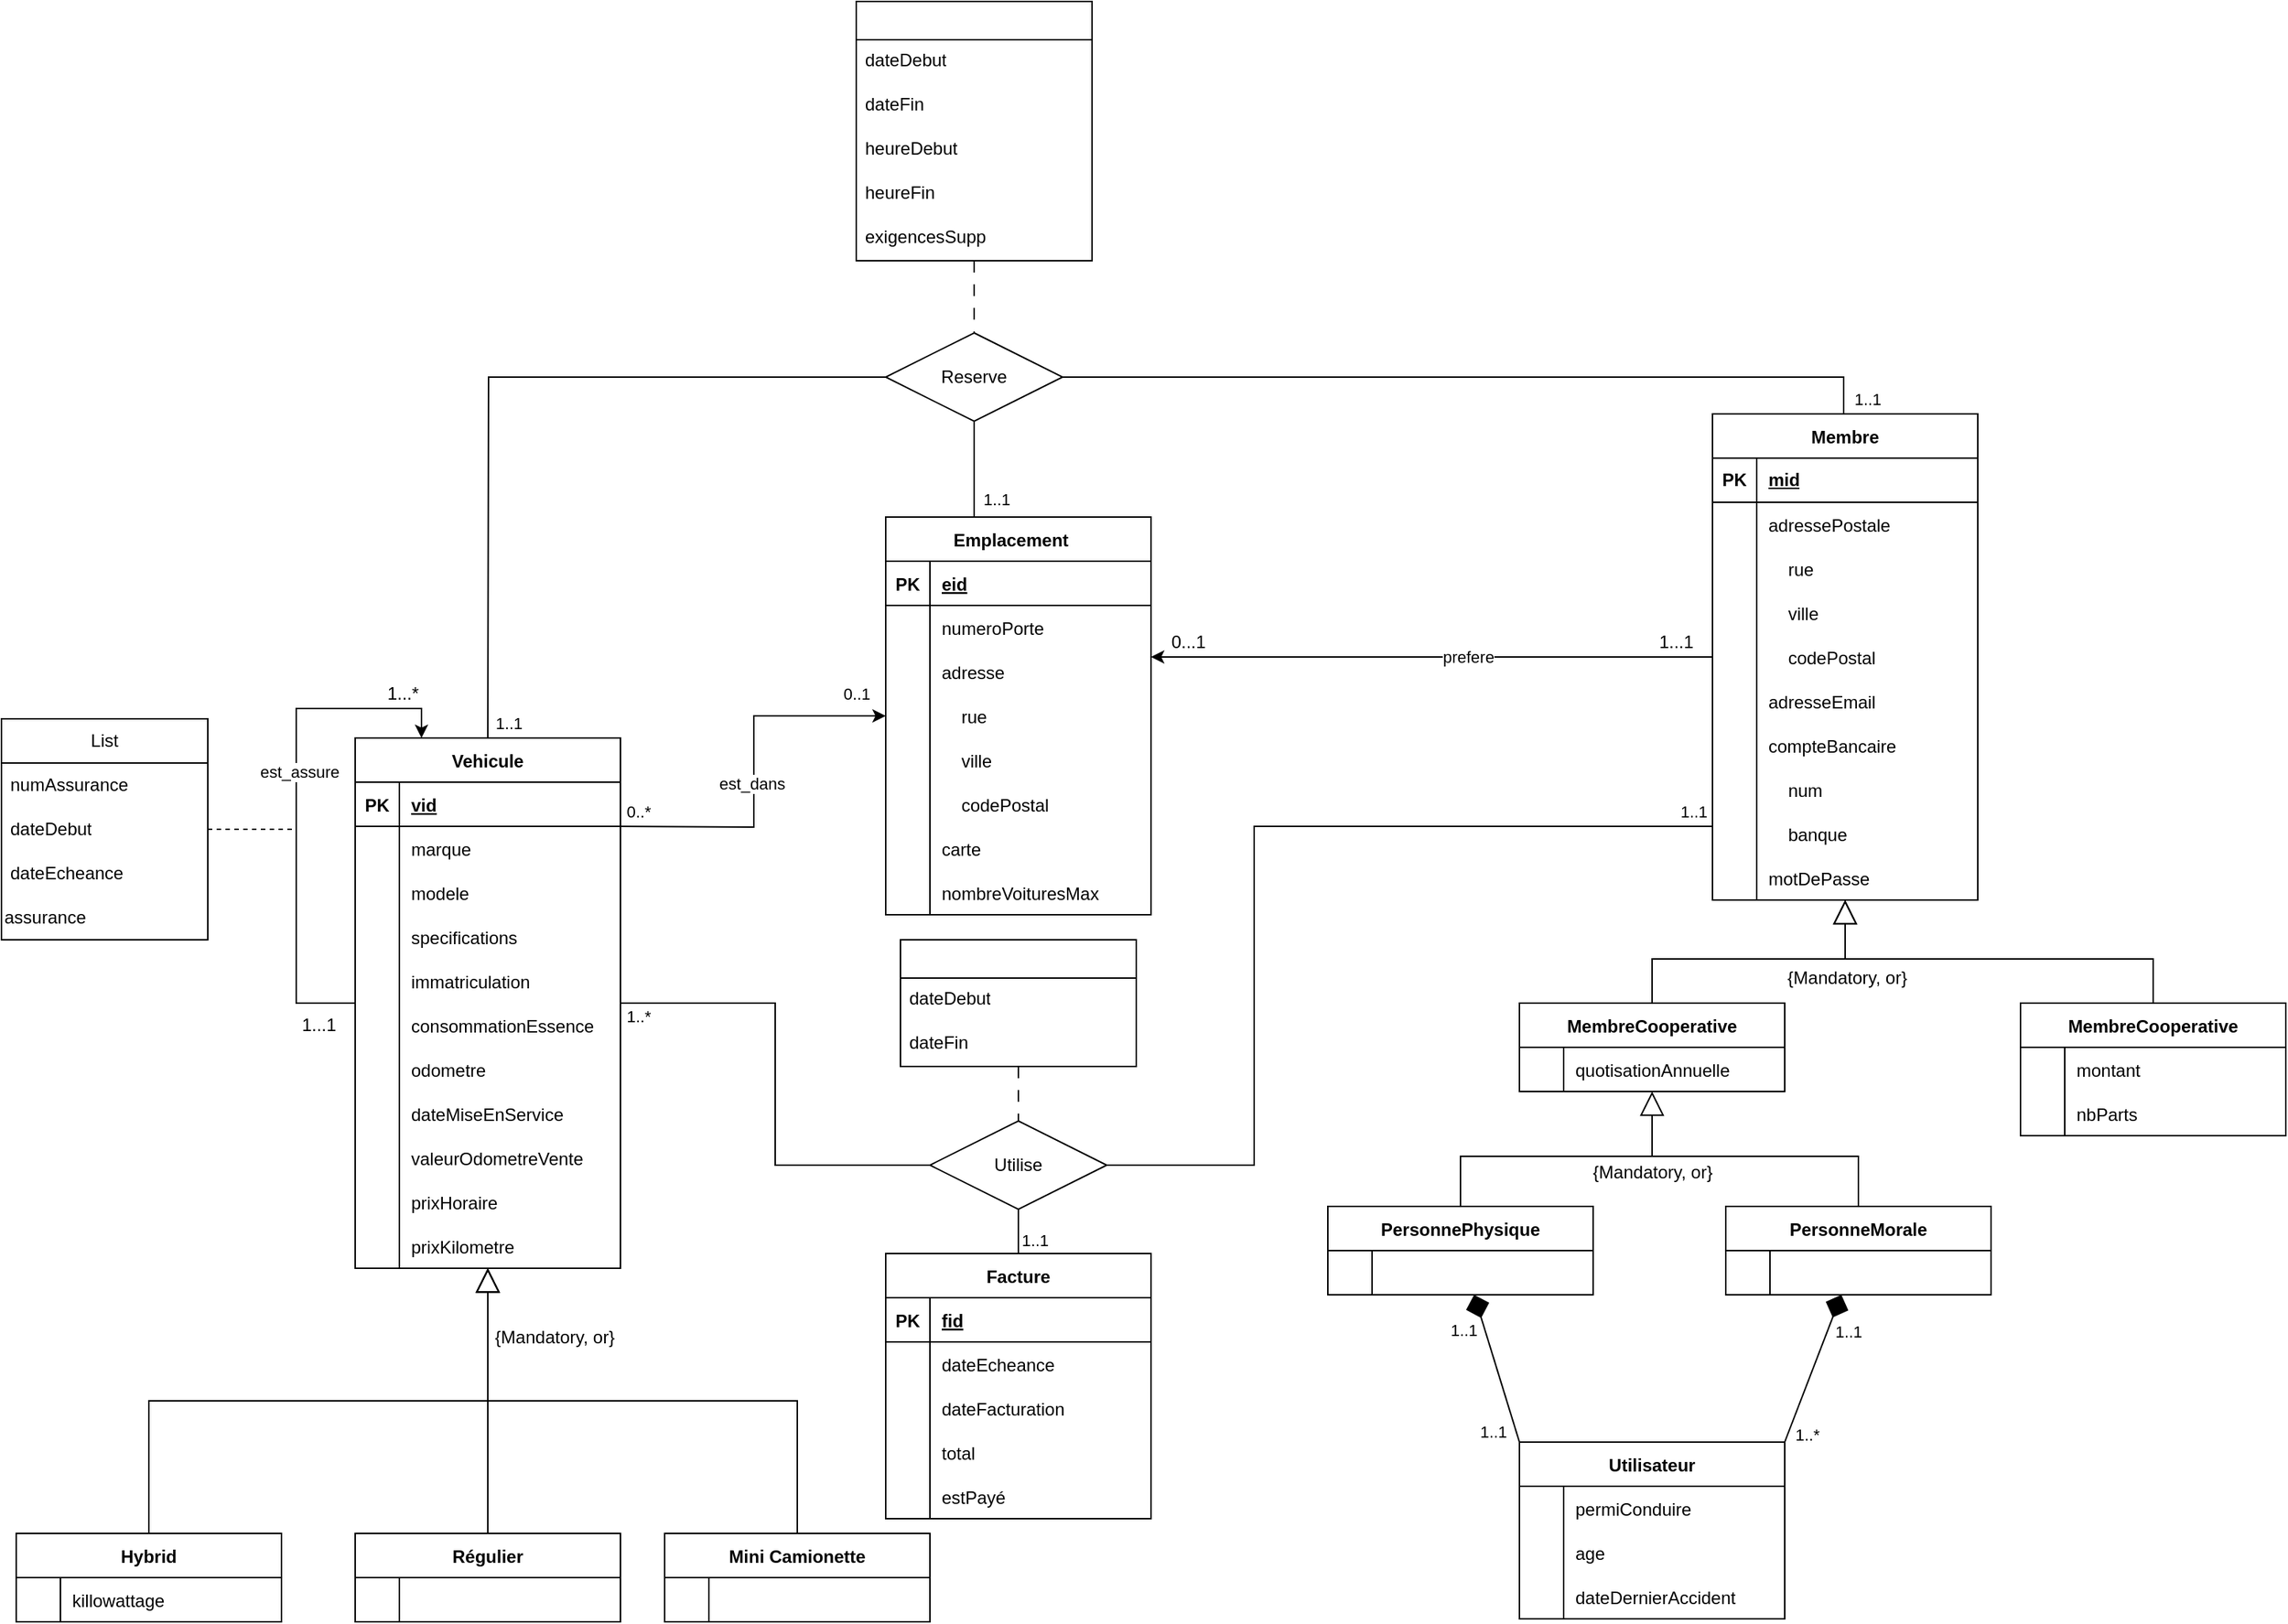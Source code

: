 <mxfile version="21.1.2" type="device">
  <diagram id="R2lEEEUBdFMjLlhIrx00" name="Page-1">
    <mxGraphModel dx="1377" dy="1896" grid="1" gridSize="10" guides="1" tooltips="1" connect="1" arrows="1" fold="1" page="1" pageScale="1" pageWidth="1700" pageHeight="1100" math="0" shadow="0" extFonts="Permanent Marker^https://fonts.googleapis.com/css?family=Permanent+Marker">
      <root>
        <mxCell id="0" />
        <mxCell id="1" parent="0" />
        <mxCell id="XuZyYmbxs9Y1adyLjpiC-1" value="Emplacement   " style="shape=table;startSize=30;container=1;collapsible=1;childLayout=tableLayout;fixedRows=1;rowLines=0;fontStyle=1;align=center;resizeLast=1;" parent="1" vertex="1">
          <mxGeometry x="630" y="-110" width="180" height="270" as="geometry" />
        </mxCell>
        <mxCell id="XuZyYmbxs9Y1adyLjpiC-2" value="" style="shape=tableRow;horizontal=0;startSize=0;swimlaneHead=0;swimlaneBody=0;fillColor=none;collapsible=0;dropTarget=0;points=[[0,0.5],[1,0.5]];portConstraint=eastwest;top=0;left=0;right=0;bottom=1;" parent="XuZyYmbxs9Y1adyLjpiC-1" vertex="1">
          <mxGeometry y="30" width="180" height="30" as="geometry" />
        </mxCell>
        <mxCell id="XuZyYmbxs9Y1adyLjpiC-3" value="PK" style="shape=partialRectangle;connectable=0;fillColor=none;top=0;left=0;bottom=0;right=0;fontStyle=1;overflow=hidden;" parent="XuZyYmbxs9Y1adyLjpiC-2" vertex="1">
          <mxGeometry width="30" height="30" as="geometry">
            <mxRectangle width="30" height="30" as="alternateBounds" />
          </mxGeometry>
        </mxCell>
        <mxCell id="XuZyYmbxs9Y1adyLjpiC-4" value="eid" style="shape=partialRectangle;connectable=0;fillColor=none;top=0;left=0;bottom=0;right=0;align=left;spacingLeft=6;fontStyle=5;overflow=hidden;" parent="XuZyYmbxs9Y1adyLjpiC-2" vertex="1">
          <mxGeometry x="30" width="150" height="30" as="geometry">
            <mxRectangle width="150" height="30" as="alternateBounds" />
          </mxGeometry>
        </mxCell>
        <mxCell id="XuZyYmbxs9Y1adyLjpiC-5" value="" style="shape=tableRow;horizontal=0;startSize=0;swimlaneHead=0;swimlaneBody=0;fillColor=none;collapsible=0;dropTarget=0;points=[[0,0.5],[1,0.5]];portConstraint=eastwest;top=0;left=0;right=0;bottom=0;" parent="XuZyYmbxs9Y1adyLjpiC-1" vertex="1">
          <mxGeometry y="60" width="180" height="30" as="geometry" />
        </mxCell>
        <mxCell id="XuZyYmbxs9Y1adyLjpiC-6" value="" style="shape=partialRectangle;connectable=0;fillColor=none;top=0;left=0;bottom=0;right=0;editable=1;overflow=hidden;" parent="XuZyYmbxs9Y1adyLjpiC-5" vertex="1">
          <mxGeometry width="30" height="30" as="geometry">
            <mxRectangle width="30" height="30" as="alternateBounds" />
          </mxGeometry>
        </mxCell>
        <mxCell id="XuZyYmbxs9Y1adyLjpiC-7" value="numeroPorte             " style="shape=partialRectangle;connectable=0;fillColor=none;top=0;left=0;bottom=0;right=0;align=left;spacingLeft=6;overflow=hidden;" parent="XuZyYmbxs9Y1adyLjpiC-5" vertex="1">
          <mxGeometry x="30" width="150" height="30" as="geometry">
            <mxRectangle width="150" height="30" as="alternateBounds" />
          </mxGeometry>
        </mxCell>
        <mxCell id="Q9sR7t68OZJiBbKl04h--161" value="" style="shape=tableRow;horizontal=0;startSize=0;swimlaneHead=0;swimlaneBody=0;fillColor=none;collapsible=0;dropTarget=0;points=[[0,0.5],[1,0.5]];portConstraint=eastwest;top=0;left=0;right=0;bottom=0;" parent="XuZyYmbxs9Y1adyLjpiC-1" vertex="1">
          <mxGeometry y="90" width="180" height="30" as="geometry" />
        </mxCell>
        <mxCell id="Q9sR7t68OZJiBbKl04h--162" value="" style="shape=partialRectangle;connectable=0;fillColor=none;top=0;left=0;bottom=0;right=0;editable=1;overflow=hidden;" parent="Q9sR7t68OZJiBbKl04h--161" vertex="1">
          <mxGeometry width="30" height="30" as="geometry">
            <mxRectangle width="30" height="30" as="alternateBounds" />
          </mxGeometry>
        </mxCell>
        <mxCell id="Q9sR7t68OZJiBbKl04h--163" value="adresse" style="shape=partialRectangle;connectable=0;fillColor=none;top=0;left=0;bottom=0;right=0;align=left;spacingLeft=6;overflow=hidden;" parent="Q9sR7t68OZJiBbKl04h--161" vertex="1">
          <mxGeometry x="30" width="150" height="30" as="geometry">
            <mxRectangle width="150" height="30" as="alternateBounds" />
          </mxGeometry>
        </mxCell>
        <mxCell id="XuZyYmbxs9Y1adyLjpiC-8" value="" style="shape=tableRow;horizontal=0;startSize=0;swimlaneHead=0;swimlaneBody=0;fillColor=none;collapsible=0;dropTarget=0;points=[[0,0.5],[1,0.5]];portConstraint=eastwest;top=0;left=0;right=0;bottom=0;" parent="XuZyYmbxs9Y1adyLjpiC-1" vertex="1">
          <mxGeometry y="120" width="180" height="30" as="geometry" />
        </mxCell>
        <mxCell id="XuZyYmbxs9Y1adyLjpiC-9" value="" style="shape=partialRectangle;connectable=0;fillColor=none;top=0;left=0;bottom=0;right=0;editable=1;overflow=hidden;" parent="XuZyYmbxs9Y1adyLjpiC-8" vertex="1">
          <mxGeometry width="30" height="30" as="geometry">
            <mxRectangle width="30" height="30" as="alternateBounds" />
          </mxGeometry>
        </mxCell>
        <mxCell id="XuZyYmbxs9Y1adyLjpiC-10" value="    rue" style="shape=partialRectangle;connectable=0;fillColor=none;top=0;left=0;bottom=0;right=0;align=left;spacingLeft=6;overflow=hidden;" parent="XuZyYmbxs9Y1adyLjpiC-8" vertex="1">
          <mxGeometry x="30" width="150" height="30" as="geometry">
            <mxRectangle width="150" height="30" as="alternateBounds" />
          </mxGeometry>
        </mxCell>
        <mxCell id="q5-dBohdEN14qNQ1fxw7-1" value="" style="shape=tableRow;horizontal=0;startSize=0;swimlaneHead=0;swimlaneBody=0;fillColor=none;collapsible=0;dropTarget=0;points=[[0,0.5],[1,0.5]];portConstraint=eastwest;top=0;left=0;right=0;bottom=0;" parent="XuZyYmbxs9Y1adyLjpiC-1" vertex="1">
          <mxGeometry y="150" width="180" height="30" as="geometry" />
        </mxCell>
        <mxCell id="q5-dBohdEN14qNQ1fxw7-2" value="" style="shape=partialRectangle;connectable=0;fillColor=none;top=0;left=0;bottom=0;right=0;editable=1;overflow=hidden;" parent="q5-dBohdEN14qNQ1fxw7-1" vertex="1">
          <mxGeometry width="30" height="30" as="geometry">
            <mxRectangle width="30" height="30" as="alternateBounds" />
          </mxGeometry>
        </mxCell>
        <mxCell id="q5-dBohdEN14qNQ1fxw7-3" value="    ville" style="shape=partialRectangle;connectable=0;fillColor=none;top=0;left=0;bottom=0;right=0;align=left;spacingLeft=6;overflow=hidden;" parent="q5-dBohdEN14qNQ1fxw7-1" vertex="1">
          <mxGeometry x="30" width="150" height="30" as="geometry">
            <mxRectangle width="150" height="30" as="alternateBounds" />
          </mxGeometry>
        </mxCell>
        <mxCell id="XuZyYmbxs9Y1adyLjpiC-11" value="" style="shape=tableRow;horizontal=0;startSize=0;swimlaneHead=0;swimlaneBody=0;fillColor=none;collapsible=0;dropTarget=0;points=[[0,0.5],[1,0.5]];portConstraint=eastwest;top=0;left=0;right=0;bottom=0;" parent="XuZyYmbxs9Y1adyLjpiC-1" vertex="1">
          <mxGeometry y="180" width="180" height="30" as="geometry" />
        </mxCell>
        <mxCell id="XuZyYmbxs9Y1adyLjpiC-12" value="" style="shape=partialRectangle;connectable=0;fillColor=none;top=0;left=0;bottom=0;right=0;editable=1;overflow=hidden;" parent="XuZyYmbxs9Y1adyLjpiC-11" vertex="1">
          <mxGeometry width="30" height="30" as="geometry">
            <mxRectangle width="30" height="30" as="alternateBounds" />
          </mxGeometry>
        </mxCell>
        <mxCell id="XuZyYmbxs9Y1adyLjpiC-13" value="    codePostal" style="shape=partialRectangle;connectable=0;fillColor=none;top=0;left=0;bottom=0;right=0;align=left;spacingLeft=6;overflow=hidden;" parent="XuZyYmbxs9Y1adyLjpiC-11" vertex="1">
          <mxGeometry x="30" width="150" height="30" as="geometry">
            <mxRectangle width="150" height="30" as="alternateBounds" />
          </mxGeometry>
        </mxCell>
        <mxCell id="q5-dBohdEN14qNQ1fxw7-7" value="" style="shape=tableRow;horizontal=0;startSize=0;swimlaneHead=0;swimlaneBody=0;fillColor=none;collapsible=0;dropTarget=0;points=[[0,0.5],[1,0.5]];portConstraint=eastwest;top=0;left=0;right=0;bottom=0;" parent="XuZyYmbxs9Y1adyLjpiC-1" vertex="1">
          <mxGeometry y="210" width="180" height="30" as="geometry" />
        </mxCell>
        <mxCell id="q5-dBohdEN14qNQ1fxw7-8" value="" style="shape=partialRectangle;connectable=0;fillColor=none;top=0;left=0;bottom=0;right=0;editable=1;overflow=hidden;" parent="q5-dBohdEN14qNQ1fxw7-7" vertex="1">
          <mxGeometry width="30" height="30" as="geometry">
            <mxRectangle width="30" height="30" as="alternateBounds" />
          </mxGeometry>
        </mxCell>
        <mxCell id="q5-dBohdEN14qNQ1fxw7-9" value="carte" style="shape=partialRectangle;connectable=0;fillColor=none;top=0;left=0;bottom=0;right=0;align=left;spacingLeft=6;overflow=hidden;" parent="q5-dBohdEN14qNQ1fxw7-7" vertex="1">
          <mxGeometry x="30" width="150" height="30" as="geometry">
            <mxRectangle width="150" height="30" as="alternateBounds" />
          </mxGeometry>
        </mxCell>
        <mxCell id="q5-dBohdEN14qNQ1fxw7-10" value="" style="shape=tableRow;horizontal=0;startSize=0;swimlaneHead=0;swimlaneBody=0;fillColor=none;collapsible=0;dropTarget=0;points=[[0,0.5],[1,0.5]];portConstraint=eastwest;top=0;left=0;right=0;bottom=0;" parent="XuZyYmbxs9Y1adyLjpiC-1" vertex="1">
          <mxGeometry y="240" width="180" height="30" as="geometry" />
        </mxCell>
        <mxCell id="q5-dBohdEN14qNQ1fxw7-11" value="" style="shape=partialRectangle;connectable=0;fillColor=none;top=0;left=0;bottom=0;right=0;editable=1;overflow=hidden;" parent="q5-dBohdEN14qNQ1fxw7-10" vertex="1">
          <mxGeometry width="30" height="30" as="geometry">
            <mxRectangle width="30" height="30" as="alternateBounds" />
          </mxGeometry>
        </mxCell>
        <mxCell id="q5-dBohdEN14qNQ1fxw7-12" value="nombreVoituresMax" style="shape=partialRectangle;connectable=0;fillColor=none;top=0;left=0;bottom=0;right=0;align=left;spacingLeft=6;overflow=hidden;" parent="q5-dBohdEN14qNQ1fxw7-10" vertex="1">
          <mxGeometry x="30" width="150" height="30" as="geometry">
            <mxRectangle width="150" height="30" as="alternateBounds" />
          </mxGeometry>
        </mxCell>
        <mxCell id="q5-dBohdEN14qNQ1fxw7-13" value="Vehicule" style="shape=table;startSize=30;container=1;collapsible=1;childLayout=tableLayout;fixedRows=1;rowLines=0;fontStyle=1;align=center;resizeLast=1;" parent="1" vertex="1">
          <mxGeometry x="270" y="40" width="180" height="360" as="geometry" />
        </mxCell>
        <mxCell id="q5-dBohdEN14qNQ1fxw7-14" value="" style="shape=tableRow;horizontal=0;startSize=0;swimlaneHead=0;swimlaneBody=0;fillColor=none;collapsible=0;dropTarget=0;points=[[0,0.5],[1,0.5]];portConstraint=eastwest;top=0;left=0;right=0;bottom=1;" parent="q5-dBohdEN14qNQ1fxw7-13" vertex="1">
          <mxGeometry y="30" width="180" height="30" as="geometry" />
        </mxCell>
        <mxCell id="q5-dBohdEN14qNQ1fxw7-15" value="PK" style="shape=partialRectangle;connectable=0;fillColor=none;top=0;left=0;bottom=0;right=0;fontStyle=1;overflow=hidden;" parent="q5-dBohdEN14qNQ1fxw7-14" vertex="1">
          <mxGeometry width="30" height="30" as="geometry">
            <mxRectangle width="30" height="30" as="alternateBounds" />
          </mxGeometry>
        </mxCell>
        <mxCell id="q5-dBohdEN14qNQ1fxw7-16" value="vid" style="shape=partialRectangle;connectable=0;fillColor=none;top=0;left=0;bottom=0;right=0;align=left;spacingLeft=6;fontStyle=5;overflow=hidden;" parent="q5-dBohdEN14qNQ1fxw7-14" vertex="1">
          <mxGeometry x="30" width="150" height="30" as="geometry">
            <mxRectangle width="150" height="30" as="alternateBounds" />
          </mxGeometry>
        </mxCell>
        <mxCell id="q5-dBohdEN14qNQ1fxw7-17" value="" style="shape=tableRow;horizontal=0;startSize=0;swimlaneHead=0;swimlaneBody=0;fillColor=none;collapsible=0;dropTarget=0;points=[[0,0.5],[1,0.5]];portConstraint=eastwest;top=0;left=0;right=0;bottom=0;" parent="q5-dBohdEN14qNQ1fxw7-13" vertex="1">
          <mxGeometry y="60" width="180" height="30" as="geometry" />
        </mxCell>
        <mxCell id="q5-dBohdEN14qNQ1fxw7-18" value="" style="shape=partialRectangle;connectable=0;fillColor=none;top=0;left=0;bottom=0;right=0;editable=1;overflow=hidden;" parent="q5-dBohdEN14qNQ1fxw7-17" vertex="1">
          <mxGeometry width="30" height="30" as="geometry">
            <mxRectangle width="30" height="30" as="alternateBounds" />
          </mxGeometry>
        </mxCell>
        <mxCell id="q5-dBohdEN14qNQ1fxw7-19" value="marque" style="shape=partialRectangle;connectable=0;fillColor=none;top=0;left=0;bottom=0;right=0;align=left;spacingLeft=6;overflow=hidden;" parent="q5-dBohdEN14qNQ1fxw7-17" vertex="1">
          <mxGeometry x="30" width="150" height="30" as="geometry">
            <mxRectangle width="150" height="30" as="alternateBounds" />
          </mxGeometry>
        </mxCell>
        <mxCell id="q5-dBohdEN14qNQ1fxw7-20" value="" style="shape=tableRow;horizontal=0;startSize=0;swimlaneHead=0;swimlaneBody=0;fillColor=none;collapsible=0;dropTarget=0;points=[[0,0.5],[1,0.5]];portConstraint=eastwest;top=0;left=0;right=0;bottom=0;" parent="q5-dBohdEN14qNQ1fxw7-13" vertex="1">
          <mxGeometry y="90" width="180" height="30" as="geometry" />
        </mxCell>
        <mxCell id="q5-dBohdEN14qNQ1fxw7-21" value="" style="shape=partialRectangle;connectable=0;fillColor=none;top=0;left=0;bottom=0;right=0;editable=1;overflow=hidden;" parent="q5-dBohdEN14qNQ1fxw7-20" vertex="1">
          <mxGeometry width="30" height="30" as="geometry">
            <mxRectangle width="30" height="30" as="alternateBounds" />
          </mxGeometry>
        </mxCell>
        <mxCell id="q5-dBohdEN14qNQ1fxw7-22" value="modele" style="shape=partialRectangle;connectable=0;fillColor=none;top=0;left=0;bottom=0;right=0;align=left;spacingLeft=6;overflow=hidden;" parent="q5-dBohdEN14qNQ1fxw7-20" vertex="1">
          <mxGeometry x="30" width="150" height="30" as="geometry">
            <mxRectangle width="150" height="30" as="alternateBounds" />
          </mxGeometry>
        </mxCell>
        <mxCell id="q5-dBohdEN14qNQ1fxw7-23" value="" style="shape=tableRow;horizontal=0;startSize=0;swimlaneHead=0;swimlaneBody=0;fillColor=none;collapsible=0;dropTarget=0;points=[[0,0.5],[1,0.5]];portConstraint=eastwest;top=0;left=0;right=0;bottom=0;" parent="q5-dBohdEN14qNQ1fxw7-13" vertex="1">
          <mxGeometry y="120" width="180" height="30" as="geometry" />
        </mxCell>
        <mxCell id="q5-dBohdEN14qNQ1fxw7-24" value="" style="shape=partialRectangle;connectable=0;fillColor=none;top=0;left=0;bottom=0;right=0;editable=1;overflow=hidden;" parent="q5-dBohdEN14qNQ1fxw7-23" vertex="1">
          <mxGeometry width="30" height="30" as="geometry">
            <mxRectangle width="30" height="30" as="alternateBounds" />
          </mxGeometry>
        </mxCell>
        <mxCell id="q5-dBohdEN14qNQ1fxw7-25" value="specifications" style="shape=partialRectangle;connectable=0;fillColor=none;top=0;left=0;bottom=0;right=0;align=left;spacingLeft=6;overflow=hidden;" parent="q5-dBohdEN14qNQ1fxw7-23" vertex="1">
          <mxGeometry x="30" width="150" height="30" as="geometry">
            <mxRectangle width="150" height="30" as="alternateBounds" />
          </mxGeometry>
        </mxCell>
        <mxCell id="q5-dBohdEN14qNQ1fxw7-29" value="" style="shape=tableRow;horizontal=0;startSize=0;swimlaneHead=0;swimlaneBody=0;fillColor=none;collapsible=0;dropTarget=0;points=[[0,0.5],[1,0.5]];portConstraint=eastwest;top=0;left=0;right=0;bottom=0;" parent="q5-dBohdEN14qNQ1fxw7-13" vertex="1">
          <mxGeometry y="150" width="180" height="30" as="geometry" />
        </mxCell>
        <mxCell id="q5-dBohdEN14qNQ1fxw7-30" value="" style="shape=partialRectangle;connectable=0;fillColor=none;top=0;left=0;bottom=0;right=0;editable=1;overflow=hidden;" parent="q5-dBohdEN14qNQ1fxw7-29" vertex="1">
          <mxGeometry width="30" height="30" as="geometry">
            <mxRectangle width="30" height="30" as="alternateBounds" />
          </mxGeometry>
        </mxCell>
        <mxCell id="q5-dBohdEN14qNQ1fxw7-31" value="immatriculation" style="shape=partialRectangle;connectable=0;fillColor=none;top=0;left=0;bottom=0;right=0;align=left;spacingLeft=6;overflow=hidden;" parent="q5-dBohdEN14qNQ1fxw7-29" vertex="1">
          <mxGeometry x="30" width="150" height="30" as="geometry">
            <mxRectangle width="150" height="30" as="alternateBounds" />
          </mxGeometry>
        </mxCell>
        <mxCell id="q5-dBohdEN14qNQ1fxw7-32" value="" style="shape=tableRow;horizontal=0;startSize=0;swimlaneHead=0;swimlaneBody=0;fillColor=none;collapsible=0;dropTarget=0;points=[[0,0.5],[1,0.5]];portConstraint=eastwest;top=0;left=0;right=0;bottom=0;" parent="q5-dBohdEN14qNQ1fxw7-13" vertex="1">
          <mxGeometry y="180" width="180" height="30" as="geometry" />
        </mxCell>
        <mxCell id="q5-dBohdEN14qNQ1fxw7-33" value="" style="shape=partialRectangle;connectable=0;fillColor=none;top=0;left=0;bottom=0;right=0;editable=1;overflow=hidden;" parent="q5-dBohdEN14qNQ1fxw7-32" vertex="1">
          <mxGeometry width="30" height="30" as="geometry">
            <mxRectangle width="30" height="30" as="alternateBounds" />
          </mxGeometry>
        </mxCell>
        <mxCell id="q5-dBohdEN14qNQ1fxw7-34" value="consommationEssence" style="shape=partialRectangle;connectable=0;fillColor=none;top=0;left=0;bottom=0;right=0;align=left;spacingLeft=6;overflow=hidden;" parent="q5-dBohdEN14qNQ1fxw7-32" vertex="1">
          <mxGeometry x="30" width="150" height="30" as="geometry">
            <mxRectangle width="150" height="30" as="alternateBounds" />
          </mxGeometry>
        </mxCell>
        <mxCell id="Q9sR7t68OZJiBbKl04h--151" value="" style="shape=tableRow;horizontal=0;startSize=0;swimlaneHead=0;swimlaneBody=0;fillColor=none;collapsible=0;dropTarget=0;points=[[0,0.5],[1,0.5]];portConstraint=eastwest;top=0;left=0;right=0;bottom=0;" parent="q5-dBohdEN14qNQ1fxw7-13" vertex="1">
          <mxGeometry y="210" width="180" height="30" as="geometry" />
        </mxCell>
        <mxCell id="Q9sR7t68OZJiBbKl04h--152" value="" style="shape=partialRectangle;connectable=0;fillColor=none;top=0;left=0;bottom=0;right=0;editable=1;overflow=hidden;" parent="Q9sR7t68OZJiBbKl04h--151" vertex="1">
          <mxGeometry width="30" height="30" as="geometry">
            <mxRectangle width="30" height="30" as="alternateBounds" />
          </mxGeometry>
        </mxCell>
        <mxCell id="Q9sR7t68OZJiBbKl04h--153" value="odometre" style="shape=partialRectangle;connectable=0;fillColor=none;top=0;left=0;bottom=0;right=0;align=left;spacingLeft=6;overflow=hidden;" parent="Q9sR7t68OZJiBbKl04h--151" vertex="1">
          <mxGeometry x="30" width="150" height="30" as="geometry">
            <mxRectangle width="150" height="30" as="alternateBounds" />
          </mxGeometry>
        </mxCell>
        <mxCell id="Q9sR7t68OZJiBbKl04h--154" value="" style="shape=tableRow;horizontal=0;startSize=0;swimlaneHead=0;swimlaneBody=0;fillColor=none;collapsible=0;dropTarget=0;points=[[0,0.5],[1,0.5]];portConstraint=eastwest;top=0;left=0;right=0;bottom=0;" parent="q5-dBohdEN14qNQ1fxw7-13" vertex="1">
          <mxGeometry y="240" width="180" height="30" as="geometry" />
        </mxCell>
        <mxCell id="Q9sR7t68OZJiBbKl04h--155" value="" style="shape=partialRectangle;connectable=0;fillColor=none;top=0;left=0;bottom=0;right=0;editable=1;overflow=hidden;" parent="Q9sR7t68OZJiBbKl04h--154" vertex="1">
          <mxGeometry width="30" height="30" as="geometry">
            <mxRectangle width="30" height="30" as="alternateBounds" />
          </mxGeometry>
        </mxCell>
        <mxCell id="Q9sR7t68OZJiBbKl04h--156" value="dateMiseEnService" style="shape=partialRectangle;connectable=0;fillColor=none;top=0;left=0;bottom=0;right=0;align=left;spacingLeft=6;overflow=hidden;" parent="Q9sR7t68OZJiBbKl04h--154" vertex="1">
          <mxGeometry x="30" width="150" height="30" as="geometry">
            <mxRectangle width="150" height="30" as="alternateBounds" />
          </mxGeometry>
        </mxCell>
        <mxCell id="Q9sR7t68OZJiBbKl04h--157" value="" style="shape=tableRow;horizontal=0;startSize=0;swimlaneHead=0;swimlaneBody=0;fillColor=none;collapsible=0;dropTarget=0;points=[[0,0.5],[1,0.5]];portConstraint=eastwest;top=0;left=0;right=0;bottom=0;" parent="q5-dBohdEN14qNQ1fxw7-13" vertex="1">
          <mxGeometry y="270" width="180" height="30" as="geometry" />
        </mxCell>
        <mxCell id="Q9sR7t68OZJiBbKl04h--158" value="" style="shape=partialRectangle;connectable=0;fillColor=none;top=0;left=0;bottom=0;right=0;editable=1;overflow=hidden;" parent="Q9sR7t68OZJiBbKl04h--157" vertex="1">
          <mxGeometry width="30" height="30" as="geometry">
            <mxRectangle width="30" height="30" as="alternateBounds" />
          </mxGeometry>
        </mxCell>
        <mxCell id="Q9sR7t68OZJiBbKl04h--159" value="valeurOdometreVente" style="shape=partialRectangle;connectable=0;fillColor=none;top=0;left=0;bottom=0;right=0;align=left;spacingLeft=6;overflow=hidden;" parent="Q9sR7t68OZJiBbKl04h--157" vertex="1">
          <mxGeometry x="30" width="150" height="30" as="geometry">
            <mxRectangle width="150" height="30" as="alternateBounds" />
          </mxGeometry>
        </mxCell>
        <mxCell id="Q9sR7t68OZJiBbKl04h--383" value="" style="shape=tableRow;horizontal=0;startSize=0;swimlaneHead=0;swimlaneBody=0;fillColor=none;collapsible=0;dropTarget=0;points=[[0,0.5],[1,0.5]];portConstraint=eastwest;top=0;left=0;right=0;bottom=0;" parent="q5-dBohdEN14qNQ1fxw7-13" vertex="1">
          <mxGeometry y="300" width="180" height="30" as="geometry" />
        </mxCell>
        <mxCell id="Q9sR7t68OZJiBbKl04h--384" value="" style="shape=partialRectangle;connectable=0;fillColor=none;top=0;left=0;bottom=0;right=0;editable=1;overflow=hidden;" parent="Q9sR7t68OZJiBbKl04h--383" vertex="1">
          <mxGeometry width="30" height="30" as="geometry">
            <mxRectangle width="30" height="30" as="alternateBounds" />
          </mxGeometry>
        </mxCell>
        <mxCell id="Q9sR7t68OZJiBbKl04h--385" value="prixHoraire" style="shape=partialRectangle;connectable=0;fillColor=none;top=0;left=0;bottom=0;right=0;align=left;spacingLeft=6;overflow=hidden;" parent="Q9sR7t68OZJiBbKl04h--383" vertex="1">
          <mxGeometry x="30" width="150" height="30" as="geometry">
            <mxRectangle width="150" height="30" as="alternateBounds" />
          </mxGeometry>
        </mxCell>
        <mxCell id="Q9sR7t68OZJiBbKl04h--386" value="" style="shape=tableRow;horizontal=0;startSize=0;swimlaneHead=0;swimlaneBody=0;fillColor=none;collapsible=0;dropTarget=0;points=[[0,0.5],[1,0.5]];portConstraint=eastwest;top=0;left=0;right=0;bottom=0;" parent="q5-dBohdEN14qNQ1fxw7-13" vertex="1">
          <mxGeometry y="330" width="180" height="30" as="geometry" />
        </mxCell>
        <mxCell id="Q9sR7t68OZJiBbKl04h--387" value="" style="shape=partialRectangle;connectable=0;fillColor=none;top=0;left=0;bottom=0;right=0;editable=1;overflow=hidden;" parent="Q9sR7t68OZJiBbKl04h--386" vertex="1">
          <mxGeometry width="30" height="30" as="geometry">
            <mxRectangle width="30" height="30" as="alternateBounds" />
          </mxGeometry>
        </mxCell>
        <mxCell id="Q9sR7t68OZJiBbKl04h--388" value="prixKilometre" style="shape=partialRectangle;connectable=0;fillColor=none;top=0;left=0;bottom=0;right=0;align=left;spacingLeft=6;overflow=hidden;" parent="Q9sR7t68OZJiBbKl04h--386" vertex="1">
          <mxGeometry x="30" width="150" height="30" as="geometry">
            <mxRectangle width="150" height="30" as="alternateBounds" />
          </mxGeometry>
        </mxCell>
        <mxCell id="Q9sR7t68OZJiBbKl04h--238" style="edgeStyle=orthogonalEdgeStyle;rounded=0;orthogonalLoop=1;jettySize=auto;html=1;exitX=0.5;exitY=0;exitDx=0;exitDy=0;endArrow=block;endFill=0;endSize=14;" parent="1" source="q5-dBohdEN14qNQ1fxw7-69" target="Q9sR7t68OZJiBbKl04h--302" edge="1">
          <mxGeometry relative="1" as="geometry">
            <mxPoint x="1160" y="290" as="targetPoint" />
          </mxGeometry>
        </mxCell>
        <mxCell id="Q9sR7t68OZJiBbKl04h--337" style="rounded=0;orthogonalLoop=1;jettySize=auto;html=1;entryX=0;entryY=0;entryDx=0;entryDy=0;endArrow=none;endFill=0;startArrow=diamond;startFill=1;targetPerimeterSpacing=7;startSize=14;" parent="1" source="q5-dBohdEN14qNQ1fxw7-69" target="Q9sR7t68OZJiBbKl04h--167" edge="1">
          <mxGeometry relative="1" as="geometry" />
        </mxCell>
        <mxCell id="WCdNrbNEOQ_iTatrdTgo-15" value="1..1" style="edgeLabel;html=1;align=center;verticalAlign=middle;resizable=0;points=[];" vertex="1" connectable="0" parent="Q9sR7t68OZJiBbKl04h--337">
          <mxGeometry x="0.84" y="-1" relative="1" as="geometry">
            <mxPoint x="-15" as="offset" />
          </mxGeometry>
        </mxCell>
        <mxCell id="WCdNrbNEOQ_iTatrdTgo-16" value="1..1" style="edgeLabel;html=1;align=center;verticalAlign=middle;resizable=0;points=[];" vertex="1" connectable="0" parent="Q9sR7t68OZJiBbKl04h--337">
          <mxGeometry x="-0.497" y="-2" relative="1" as="geometry">
            <mxPoint x="-13" y="-2" as="offset" />
          </mxGeometry>
        </mxCell>
        <mxCell id="q5-dBohdEN14qNQ1fxw7-69" value="PersonnePhysique" style="shape=table;startSize=30;container=1;collapsible=1;childLayout=tableLayout;fixedRows=1;rowLines=0;fontStyle=1;align=center;resizeLast=1;" parent="1" vertex="1">
          <mxGeometry x="930" y="358" width="180" height="60" as="geometry" />
        </mxCell>
        <mxCell id="q5-dBohdEN14qNQ1fxw7-76" value="" style="shape=tableRow;horizontal=0;startSize=0;swimlaneHead=0;swimlaneBody=0;fillColor=none;collapsible=0;dropTarget=0;points=[[0,0.5],[1,0.5]];portConstraint=eastwest;top=0;left=0;right=0;bottom=0;" parent="q5-dBohdEN14qNQ1fxw7-69" vertex="1">
          <mxGeometry y="30" width="180" height="30" as="geometry" />
        </mxCell>
        <mxCell id="q5-dBohdEN14qNQ1fxw7-77" value="" style="shape=partialRectangle;connectable=0;fillColor=none;top=0;left=0;bottom=0;right=0;editable=1;overflow=hidden;" parent="q5-dBohdEN14qNQ1fxw7-76" vertex="1">
          <mxGeometry width="30" height="30" as="geometry">
            <mxRectangle width="30" height="30" as="alternateBounds" />
          </mxGeometry>
        </mxCell>
        <mxCell id="q5-dBohdEN14qNQ1fxw7-78" value="" style="shape=partialRectangle;connectable=0;fillColor=none;top=0;left=0;bottom=0;right=0;align=left;spacingLeft=6;overflow=hidden;" parent="q5-dBohdEN14qNQ1fxw7-76" vertex="1">
          <mxGeometry x="30" width="150" height="30" as="geometry">
            <mxRectangle width="150" height="30" as="alternateBounds" />
          </mxGeometry>
        </mxCell>
        <mxCell id="Q9sR7t68OZJiBbKl04h--263" style="edgeStyle=orthogonalEdgeStyle;rounded=0;orthogonalLoop=1;jettySize=auto;html=1;exitX=0.5;exitY=0;exitDx=0;exitDy=0;endArrow=none;endFill=0;" parent="1" edge="1">
          <mxGeometry relative="1" as="geometry">
            <mxPoint x="1290" y="372" as="sourcePoint" />
            <mxPoint x="1150" y="320" as="targetPoint" />
            <Array as="points">
              <mxPoint x="1290" y="324" />
            </Array>
          </mxGeometry>
        </mxCell>
        <mxCell id="q5-dBohdEN14qNQ1fxw7-103" value="PersonneMorale" style="shape=table;startSize=30;container=1;collapsible=1;childLayout=tableLayout;fixedRows=1;rowLines=0;fontStyle=1;align=center;resizeLast=1;" parent="1" vertex="1">
          <mxGeometry x="1200" y="358" width="180" height="60" as="geometry" />
        </mxCell>
        <mxCell id="q5-dBohdEN14qNQ1fxw7-125" value="" style="shape=tableRow;horizontal=0;startSize=0;swimlaneHead=0;swimlaneBody=0;fillColor=none;collapsible=0;dropTarget=0;points=[[0,0.5],[1,0.5]];portConstraint=eastwest;top=0;left=0;right=0;bottom=0;" parent="q5-dBohdEN14qNQ1fxw7-103" vertex="1">
          <mxGeometry y="30" width="180" height="30" as="geometry" />
        </mxCell>
        <mxCell id="q5-dBohdEN14qNQ1fxw7-126" value="" style="shape=partialRectangle;connectable=0;fillColor=none;top=0;left=0;bottom=0;right=0;editable=1;overflow=hidden;" parent="q5-dBohdEN14qNQ1fxw7-125" vertex="1">
          <mxGeometry width="30" height="30" as="geometry">
            <mxRectangle width="30" height="30" as="alternateBounds" />
          </mxGeometry>
        </mxCell>
        <mxCell id="q5-dBohdEN14qNQ1fxw7-127" value="" style="shape=partialRectangle;connectable=0;fillColor=none;top=0;left=0;bottom=0;right=0;align=left;spacingLeft=6;overflow=hidden;" parent="q5-dBohdEN14qNQ1fxw7-125" vertex="1">
          <mxGeometry x="30" width="150" height="30" as="geometry">
            <mxRectangle width="150" height="30" as="alternateBounds" />
          </mxGeometry>
        </mxCell>
        <mxCell id="Q9sR7t68OZJiBbKl04h--336" style="edgeStyle=orthogonalEdgeStyle;rounded=0;orthogonalLoop=1;jettySize=auto;html=1;exitX=0.5;exitY=0;exitDx=0;exitDy=0;endArrow=block;endFill=0;endSize=14;" parent="1" source="q5-dBohdEN14qNQ1fxw7-153" target="Q9sR7t68OZJiBbKl04h--271" edge="1">
          <mxGeometry relative="1" as="geometry" />
        </mxCell>
        <mxCell id="q5-dBohdEN14qNQ1fxw7-153" value="MembreCooperative" style="shape=table;startSize=30;container=1;collapsible=1;childLayout=tableLayout;fixedRows=1;rowLines=0;fontStyle=1;align=center;resizeLast=1;" parent="1" vertex="1">
          <mxGeometry x="1400" y="220" width="180" height="90" as="geometry" />
        </mxCell>
        <mxCell id="q5-dBohdEN14qNQ1fxw7-157" value="" style="shape=tableRow;horizontal=0;startSize=0;swimlaneHead=0;swimlaneBody=0;fillColor=none;collapsible=0;dropTarget=0;points=[[0,0.5],[1,0.5]];portConstraint=eastwest;top=0;left=0;right=0;bottom=0;" parent="q5-dBohdEN14qNQ1fxw7-153" vertex="1">
          <mxGeometry y="30" width="180" height="30" as="geometry" />
        </mxCell>
        <mxCell id="q5-dBohdEN14qNQ1fxw7-158" value="" style="shape=partialRectangle;connectable=0;fillColor=none;top=0;left=0;bottom=0;right=0;editable=1;overflow=hidden;" parent="q5-dBohdEN14qNQ1fxw7-157" vertex="1">
          <mxGeometry width="30" height="30" as="geometry">
            <mxRectangle width="30" height="30" as="alternateBounds" />
          </mxGeometry>
        </mxCell>
        <mxCell id="q5-dBohdEN14qNQ1fxw7-159" value="montant" style="shape=partialRectangle;connectable=0;fillColor=none;top=0;left=0;bottom=0;right=0;align=left;spacingLeft=6;overflow=hidden;" parent="q5-dBohdEN14qNQ1fxw7-157" vertex="1">
          <mxGeometry x="30" width="150" height="30" as="geometry">
            <mxRectangle width="150" height="30" as="alternateBounds" />
          </mxGeometry>
        </mxCell>
        <mxCell id="q5-dBohdEN14qNQ1fxw7-160" value="" style="shape=tableRow;horizontal=0;startSize=0;swimlaneHead=0;swimlaneBody=0;fillColor=none;collapsible=0;dropTarget=0;points=[[0,0.5],[1,0.5]];portConstraint=eastwest;top=0;left=0;right=0;bottom=0;" parent="q5-dBohdEN14qNQ1fxw7-153" vertex="1">
          <mxGeometry y="60" width="180" height="30" as="geometry" />
        </mxCell>
        <mxCell id="q5-dBohdEN14qNQ1fxw7-161" value="" style="shape=partialRectangle;connectable=0;fillColor=none;top=0;left=0;bottom=0;right=0;editable=1;overflow=hidden;" parent="q5-dBohdEN14qNQ1fxw7-160" vertex="1">
          <mxGeometry width="30" height="30" as="geometry">
            <mxRectangle width="30" height="30" as="alternateBounds" />
          </mxGeometry>
        </mxCell>
        <mxCell id="q5-dBohdEN14qNQ1fxw7-162" value="nbParts" style="shape=partialRectangle;connectable=0;fillColor=none;top=0;left=0;bottom=0;right=0;align=left;spacingLeft=6;overflow=hidden;" parent="q5-dBohdEN14qNQ1fxw7-160" vertex="1">
          <mxGeometry x="30" width="150" height="30" as="geometry">
            <mxRectangle width="150" height="30" as="alternateBounds" />
          </mxGeometry>
        </mxCell>
        <mxCell id="Q9sR7t68OZJiBbKl04h--390" style="edgeStyle=orthogonalEdgeStyle;rounded=0;orthogonalLoop=1;jettySize=auto;html=1;endArrow=block;endFill=0;endSize=14;" parent="1" source="Q9sR7t68OZJiBbKl04h--1" target="q5-dBohdEN14qNQ1fxw7-13" edge="1">
          <mxGeometry relative="1" as="geometry">
            <Array as="points">
              <mxPoint x="570" y="490" />
              <mxPoint x="360" y="490" />
            </Array>
          </mxGeometry>
        </mxCell>
        <mxCell id="Q9sR7t68OZJiBbKl04h--1" value="Mini Camionette" style="shape=table;startSize=30;container=1;collapsible=1;childLayout=tableLayout;fixedRows=1;rowLines=0;fontStyle=1;align=center;resizeLast=1;" parent="1" vertex="1">
          <mxGeometry x="480" y="580" width="180" height="60" as="geometry" />
        </mxCell>
        <mxCell id="Q9sR7t68OZJiBbKl04h--2" value="" style="shape=tableRow;horizontal=0;startSize=0;swimlaneHead=0;swimlaneBody=0;fillColor=none;collapsible=0;dropTarget=0;points=[[0,0.5],[1,0.5]];portConstraint=eastwest;top=0;left=0;right=0;bottom=0;" parent="Q9sR7t68OZJiBbKl04h--1" vertex="1">
          <mxGeometry y="30" width="180" height="30" as="geometry" />
        </mxCell>
        <mxCell id="Q9sR7t68OZJiBbKl04h--3" value="" style="shape=partialRectangle;connectable=0;fillColor=none;top=0;left=0;bottom=0;right=0;editable=1;overflow=hidden;" parent="Q9sR7t68OZJiBbKl04h--2" vertex="1">
          <mxGeometry width="30" height="30" as="geometry">
            <mxRectangle width="30" height="30" as="alternateBounds" />
          </mxGeometry>
        </mxCell>
        <mxCell id="Q9sR7t68OZJiBbKl04h--4" value="" style="shape=partialRectangle;connectable=0;fillColor=none;top=0;left=0;bottom=0;right=0;align=left;spacingLeft=6;overflow=hidden;" parent="Q9sR7t68OZJiBbKl04h--2" vertex="1">
          <mxGeometry x="30" width="150" height="30" as="geometry">
            <mxRectangle width="150" height="30" as="alternateBounds" />
          </mxGeometry>
        </mxCell>
        <mxCell id="Q9sR7t68OZJiBbKl04h--95" style="edgeStyle=orthogonalEdgeStyle;rounded=0;orthogonalLoop=1;jettySize=auto;html=1;exitX=0.5;exitY=0;exitDx=0;exitDy=0;" parent="1" source="Q9sR7t68OZJiBbKl04h--8" edge="1">
          <mxGeometry relative="1" as="geometry">
            <mxPoint x="360" y="595" as="targetPoint" />
          </mxGeometry>
        </mxCell>
        <mxCell id="Q9sR7t68OZJiBbKl04h--103" style="edgeStyle=orthogonalEdgeStyle;rounded=0;orthogonalLoop=1;jettySize=auto;html=1;exitX=0.75;exitY=0;exitDx=0;exitDy=0;" parent="1" source="Q9sR7t68OZJiBbKl04h--8" edge="1">
          <mxGeometry relative="1" as="geometry">
            <mxPoint x="395" y="595" as="targetPoint" />
          </mxGeometry>
        </mxCell>
        <mxCell id="Q9sR7t68OZJiBbKl04h--389" style="edgeStyle=orthogonalEdgeStyle;rounded=0;orthogonalLoop=1;jettySize=auto;html=1;exitX=0.5;exitY=0;exitDx=0;exitDy=0;endArrow=block;endFill=0;endSize=14;" parent="1" source="Q9sR7t68OZJiBbKl04h--8" target="q5-dBohdEN14qNQ1fxw7-13" edge="1">
          <mxGeometry relative="1" as="geometry" />
        </mxCell>
        <mxCell id="Q9sR7t68OZJiBbKl04h--8" value="Régulier" style="shape=table;startSize=30;container=1;collapsible=1;childLayout=tableLayout;fixedRows=1;rowLines=0;fontStyle=1;align=center;resizeLast=1;" parent="1" vertex="1">
          <mxGeometry x="270" y="580" width="180" height="60" as="geometry" />
        </mxCell>
        <mxCell id="Q9sR7t68OZJiBbKl04h--9" value="" style="shape=tableRow;horizontal=0;startSize=0;swimlaneHead=0;swimlaneBody=0;fillColor=none;collapsible=0;dropTarget=0;points=[[0,0.5],[1,0.5]];portConstraint=eastwest;top=0;left=0;right=0;bottom=0;" parent="Q9sR7t68OZJiBbKl04h--8" vertex="1">
          <mxGeometry y="30" width="180" height="30" as="geometry" />
        </mxCell>
        <mxCell id="Q9sR7t68OZJiBbKl04h--10" value="" style="shape=partialRectangle;connectable=0;fillColor=none;top=0;left=0;bottom=0;right=0;editable=1;overflow=hidden;" parent="Q9sR7t68OZJiBbKl04h--9" vertex="1">
          <mxGeometry width="30" height="30" as="geometry">
            <mxRectangle width="30" height="30" as="alternateBounds" />
          </mxGeometry>
        </mxCell>
        <mxCell id="Q9sR7t68OZJiBbKl04h--11" value="" style="shape=partialRectangle;connectable=0;fillColor=none;top=0;left=0;bottom=0;right=0;align=left;spacingLeft=6;overflow=hidden;" parent="Q9sR7t68OZJiBbKl04h--9" vertex="1">
          <mxGeometry x="30" width="150" height="30" as="geometry">
            <mxRectangle width="150" height="30" as="alternateBounds" />
          </mxGeometry>
        </mxCell>
        <mxCell id="Q9sR7t68OZJiBbKl04h--391" style="edgeStyle=orthogonalEdgeStyle;rounded=0;orthogonalLoop=1;jettySize=auto;html=1;exitX=0.5;exitY=0;exitDx=0;exitDy=0;endArrow=block;endFill=0;endSize=14;" parent="1" source="Q9sR7t68OZJiBbKl04h--15" target="q5-dBohdEN14qNQ1fxw7-13" edge="1">
          <mxGeometry relative="1" as="geometry">
            <Array as="points">
              <mxPoint x="130" y="490" />
              <mxPoint x="360" y="490" />
            </Array>
          </mxGeometry>
        </mxCell>
        <mxCell id="Q9sR7t68OZJiBbKl04h--15" value="Hybrid" style="shape=table;startSize=30;container=1;collapsible=1;childLayout=tableLayout;fixedRows=1;rowLines=0;fontStyle=1;align=center;resizeLast=1;" parent="1" vertex="1">
          <mxGeometry x="40" y="580" width="180" height="60" as="geometry" />
        </mxCell>
        <mxCell id="Q9sR7t68OZJiBbKl04h--16" value="" style="shape=tableRow;horizontal=0;startSize=0;swimlaneHead=0;swimlaneBody=0;fillColor=none;collapsible=0;dropTarget=0;points=[[0,0.5],[1,0.5]];portConstraint=eastwest;top=0;left=0;right=0;bottom=0;" parent="Q9sR7t68OZJiBbKl04h--15" vertex="1">
          <mxGeometry y="30" width="180" height="30" as="geometry" />
        </mxCell>
        <mxCell id="Q9sR7t68OZJiBbKl04h--17" value="" style="shape=partialRectangle;connectable=0;fillColor=none;top=0;left=0;bottom=0;right=0;editable=1;overflow=hidden;" parent="Q9sR7t68OZJiBbKl04h--16" vertex="1">
          <mxGeometry width="30" height="30" as="geometry">
            <mxRectangle width="30" height="30" as="alternateBounds" />
          </mxGeometry>
        </mxCell>
        <mxCell id="Q9sR7t68OZJiBbKl04h--18" value="killowattage" style="shape=partialRectangle;connectable=0;fillColor=none;top=0;left=0;bottom=0;right=0;align=left;spacingLeft=6;overflow=hidden;" parent="Q9sR7t68OZJiBbKl04h--16" vertex="1">
          <mxGeometry x="30" width="150" height="30" as="geometry">
            <mxRectangle width="150" height="30" as="alternateBounds" />
          </mxGeometry>
        </mxCell>
        <mxCell id="Q9sR7t68OZJiBbKl04h--160" style="edgeStyle=orthogonalEdgeStyle;rounded=0;orthogonalLoop=1;jettySize=auto;html=1;exitX=1;exitY=0.5;exitDx=0;exitDy=0;" parent="1" target="XuZyYmbxs9Y1adyLjpiC-1" edge="1">
          <mxGeometry relative="1" as="geometry">
            <mxPoint x="450" y="100" as="sourcePoint" />
            <mxPoint x="640" y="100" as="targetPoint" />
          </mxGeometry>
        </mxCell>
        <mxCell id="WCdNrbNEOQ_iTatrdTgo-4" value="0..1" style="edgeLabel;html=1;align=center;verticalAlign=middle;resizable=0;points=[];" vertex="1" connectable="0" parent="Q9sR7t68OZJiBbKl04h--160">
          <mxGeometry x="0.809" y="3" relative="1" as="geometry">
            <mxPoint x="4" y="-12" as="offset" />
          </mxGeometry>
        </mxCell>
        <mxCell id="WCdNrbNEOQ_iTatrdTgo-5" value="0..*" style="edgeLabel;html=1;align=center;verticalAlign=middle;resizable=0;points=[];" vertex="1" connectable="0" parent="Q9sR7t68OZJiBbKl04h--160">
          <mxGeometry x="-0.923" y="1" relative="1" as="geometry">
            <mxPoint x="2" y="-9" as="offset" />
          </mxGeometry>
        </mxCell>
        <mxCell id="WCdNrbNEOQ_iTatrdTgo-6" value="est_dans" style="edgeLabel;html=1;align=center;verticalAlign=middle;resizable=0;points=[];" vertex="1" connectable="0" parent="Q9sR7t68OZJiBbKl04h--160">
          <mxGeometry x="-0.055" y="2" relative="1" as="geometry">
            <mxPoint as="offset" />
          </mxGeometry>
        </mxCell>
        <mxCell id="Q9sR7t68OZJiBbKl04h--165" value="{Mandatory, or}" style="text;html=1;align=center;verticalAlign=middle;resizable=0;points=[];autosize=1;strokeColor=none;fillColor=none;" parent="1" vertex="1">
          <mxGeometry x="1232" y="188" width="100" height="30" as="geometry" />
        </mxCell>
        <mxCell id="Q9sR7t68OZJiBbKl04h--166" value="{Mandatory, or}" style="text;html=1;align=center;verticalAlign=middle;resizable=0;points=[];autosize=1;strokeColor=none;fillColor=none;" parent="1" vertex="1">
          <mxGeometry x="1100" y="320" width="100" height="30" as="geometry" />
        </mxCell>
        <mxCell id="Q9sR7t68OZJiBbKl04h--167" value="Utilisateur" style="shape=table;startSize=30;container=1;collapsible=1;childLayout=tableLayout;fixedRows=1;rowLines=0;fontStyle=1;align=center;resizeLast=1;" parent="1" vertex="1">
          <mxGeometry x="1060" y="518" width="180" height="120" as="geometry" />
        </mxCell>
        <mxCell id="Q9sR7t68OZJiBbKl04h--168" value="" style="shape=tableRow;horizontal=0;startSize=0;swimlaneHead=0;swimlaneBody=0;fillColor=none;collapsible=0;dropTarget=0;points=[[0,0.5],[1,0.5]];portConstraint=eastwest;top=0;left=0;right=0;bottom=0;" parent="Q9sR7t68OZJiBbKl04h--167" vertex="1">
          <mxGeometry y="30" width="180" height="30" as="geometry" />
        </mxCell>
        <mxCell id="Q9sR7t68OZJiBbKl04h--169" value="" style="shape=partialRectangle;connectable=0;fillColor=none;top=0;left=0;bottom=0;right=0;editable=1;overflow=hidden;" parent="Q9sR7t68OZJiBbKl04h--168" vertex="1">
          <mxGeometry width="30" height="30" as="geometry">
            <mxRectangle width="30" height="30" as="alternateBounds" />
          </mxGeometry>
        </mxCell>
        <mxCell id="Q9sR7t68OZJiBbKl04h--170" value="permiConduire" style="shape=partialRectangle;connectable=0;fillColor=none;top=0;left=0;bottom=0;right=0;align=left;spacingLeft=6;overflow=hidden;" parent="Q9sR7t68OZJiBbKl04h--168" vertex="1">
          <mxGeometry x="30" width="150" height="30" as="geometry">
            <mxRectangle width="150" height="30" as="alternateBounds" />
          </mxGeometry>
        </mxCell>
        <mxCell id="Q9sR7t68OZJiBbKl04h--171" value="" style="shape=tableRow;horizontal=0;startSize=0;swimlaneHead=0;swimlaneBody=0;fillColor=none;collapsible=0;dropTarget=0;points=[[0,0.5],[1,0.5]];portConstraint=eastwest;top=0;left=0;right=0;bottom=0;" parent="Q9sR7t68OZJiBbKl04h--167" vertex="1">
          <mxGeometry y="60" width="180" height="30" as="geometry" />
        </mxCell>
        <mxCell id="Q9sR7t68OZJiBbKl04h--172" value="" style="shape=partialRectangle;connectable=0;fillColor=none;top=0;left=0;bottom=0;right=0;editable=1;overflow=hidden;" parent="Q9sR7t68OZJiBbKl04h--171" vertex="1">
          <mxGeometry width="30" height="30" as="geometry">
            <mxRectangle width="30" height="30" as="alternateBounds" />
          </mxGeometry>
        </mxCell>
        <mxCell id="Q9sR7t68OZJiBbKl04h--173" value="age" style="shape=partialRectangle;connectable=0;fillColor=none;top=0;left=0;bottom=0;right=0;align=left;spacingLeft=6;overflow=hidden;" parent="Q9sR7t68OZJiBbKl04h--171" vertex="1">
          <mxGeometry x="30" width="150" height="30" as="geometry">
            <mxRectangle width="150" height="30" as="alternateBounds" />
          </mxGeometry>
        </mxCell>
        <mxCell id="Q9sR7t68OZJiBbKl04h--174" value="" style="shape=tableRow;horizontal=0;startSize=0;swimlaneHead=0;swimlaneBody=0;fillColor=none;collapsible=0;dropTarget=0;points=[[0,0.5],[1,0.5]];portConstraint=eastwest;top=0;left=0;right=0;bottom=0;" parent="Q9sR7t68OZJiBbKl04h--167" vertex="1">
          <mxGeometry y="90" width="180" height="30" as="geometry" />
        </mxCell>
        <mxCell id="Q9sR7t68OZJiBbKl04h--175" value="" style="shape=partialRectangle;connectable=0;fillColor=none;top=0;left=0;bottom=0;right=0;editable=1;overflow=hidden;" parent="Q9sR7t68OZJiBbKl04h--174" vertex="1">
          <mxGeometry width="30" height="30" as="geometry">
            <mxRectangle width="30" height="30" as="alternateBounds" />
          </mxGeometry>
        </mxCell>
        <mxCell id="Q9sR7t68OZJiBbKl04h--176" value="dateDernierAccident" style="shape=partialRectangle;connectable=0;fillColor=none;top=0;left=0;bottom=0;right=0;align=left;spacingLeft=6;overflow=hidden;" parent="Q9sR7t68OZJiBbKl04h--174" vertex="1">
          <mxGeometry x="30" width="150" height="30" as="geometry">
            <mxRectangle width="150" height="30" as="alternateBounds" />
          </mxGeometry>
        </mxCell>
        <mxCell id="Q9sR7t68OZJiBbKl04h--271" value="Membre" style="shape=table;startSize=30;container=1;collapsible=1;childLayout=tableLayout;fixedRows=1;rowLines=0;fontStyle=1;align=center;resizeLast=1;" parent="1" vertex="1">
          <mxGeometry x="1191" y="-180" width="180" height="330" as="geometry" />
        </mxCell>
        <mxCell id="Q9sR7t68OZJiBbKl04h--272" value="" style="shape=tableRow;horizontal=0;startSize=0;swimlaneHead=0;swimlaneBody=0;fillColor=none;collapsible=0;dropTarget=0;points=[[0,0.5],[1,0.5]];portConstraint=eastwest;top=0;left=0;right=0;bottom=1;" parent="Q9sR7t68OZJiBbKl04h--271" vertex="1">
          <mxGeometry y="30" width="180" height="30" as="geometry" />
        </mxCell>
        <mxCell id="Q9sR7t68OZJiBbKl04h--273" value="PK" style="shape=partialRectangle;connectable=0;fillColor=none;top=0;left=0;bottom=0;right=0;fontStyle=1;overflow=hidden;whiteSpace=wrap;html=1;" parent="Q9sR7t68OZJiBbKl04h--272" vertex="1">
          <mxGeometry width="30" height="30" as="geometry">
            <mxRectangle width="30" height="30" as="alternateBounds" />
          </mxGeometry>
        </mxCell>
        <mxCell id="Q9sR7t68OZJiBbKl04h--274" value="mid" style="shape=partialRectangle;connectable=0;fillColor=none;top=0;left=0;bottom=0;right=0;align=left;spacingLeft=6;fontStyle=5;overflow=hidden;whiteSpace=wrap;html=1;" parent="Q9sR7t68OZJiBbKl04h--272" vertex="1">
          <mxGeometry x="30" width="150" height="30" as="geometry">
            <mxRectangle width="150" height="30" as="alternateBounds" />
          </mxGeometry>
        </mxCell>
        <mxCell id="Q9sR7t68OZJiBbKl04h--278" value="" style="shape=tableRow;horizontal=0;startSize=0;swimlaneHead=0;swimlaneBody=0;fillColor=none;collapsible=0;dropTarget=0;points=[[0,0.5],[1,0.5]];portConstraint=eastwest;top=0;left=0;right=0;bottom=0;" parent="Q9sR7t68OZJiBbKl04h--271" vertex="1">
          <mxGeometry y="60" width="180" height="30" as="geometry" />
        </mxCell>
        <mxCell id="Q9sR7t68OZJiBbKl04h--279" value="" style="shape=partialRectangle;connectable=0;fillColor=none;top=0;left=0;bottom=0;right=0;editable=1;overflow=hidden;" parent="Q9sR7t68OZJiBbKl04h--278" vertex="1">
          <mxGeometry width="30" height="30" as="geometry">
            <mxRectangle width="30" height="30" as="alternateBounds" />
          </mxGeometry>
        </mxCell>
        <mxCell id="Q9sR7t68OZJiBbKl04h--280" value="adressePostale" style="shape=partialRectangle;connectable=0;fillColor=none;top=0;left=0;bottom=0;right=0;align=left;spacingLeft=6;overflow=hidden;" parent="Q9sR7t68OZJiBbKl04h--278" vertex="1">
          <mxGeometry x="30" width="150" height="30" as="geometry">
            <mxRectangle width="150" height="30" as="alternateBounds" />
          </mxGeometry>
        </mxCell>
        <mxCell id="Q9sR7t68OZJiBbKl04h--281" value="" style="shape=tableRow;horizontal=0;startSize=0;swimlaneHead=0;swimlaneBody=0;fillColor=none;collapsible=0;dropTarget=0;points=[[0,0.5],[1,0.5]];portConstraint=eastwest;top=0;left=0;right=0;bottom=0;" parent="Q9sR7t68OZJiBbKl04h--271" vertex="1">
          <mxGeometry y="90" width="180" height="30" as="geometry" />
        </mxCell>
        <mxCell id="Q9sR7t68OZJiBbKl04h--282" value="" style="shape=partialRectangle;connectable=0;fillColor=none;top=0;left=0;bottom=0;right=0;editable=1;overflow=hidden;" parent="Q9sR7t68OZJiBbKl04h--281" vertex="1">
          <mxGeometry width="30" height="30" as="geometry">
            <mxRectangle width="30" height="30" as="alternateBounds" />
          </mxGeometry>
        </mxCell>
        <mxCell id="Q9sR7t68OZJiBbKl04h--283" value="    rue    " style="shape=partialRectangle;connectable=0;fillColor=none;top=0;left=0;bottom=0;right=0;align=left;spacingLeft=6;overflow=hidden;" parent="Q9sR7t68OZJiBbKl04h--281" vertex="1">
          <mxGeometry x="30" width="150" height="30" as="geometry">
            <mxRectangle width="150" height="30" as="alternateBounds" />
          </mxGeometry>
        </mxCell>
        <mxCell id="Q9sR7t68OZJiBbKl04h--284" value="" style="shape=tableRow;horizontal=0;startSize=0;swimlaneHead=0;swimlaneBody=0;fillColor=none;collapsible=0;dropTarget=0;points=[[0,0.5],[1,0.5]];portConstraint=eastwest;top=0;left=0;right=0;bottom=0;" parent="Q9sR7t68OZJiBbKl04h--271" vertex="1">
          <mxGeometry y="120" width="180" height="30" as="geometry" />
        </mxCell>
        <mxCell id="Q9sR7t68OZJiBbKl04h--285" value="" style="shape=partialRectangle;connectable=0;fillColor=none;top=0;left=0;bottom=0;right=0;editable=1;overflow=hidden;" parent="Q9sR7t68OZJiBbKl04h--284" vertex="1">
          <mxGeometry width="30" height="30" as="geometry">
            <mxRectangle width="30" height="30" as="alternateBounds" />
          </mxGeometry>
        </mxCell>
        <mxCell id="Q9sR7t68OZJiBbKl04h--286" value="    ville" style="shape=partialRectangle;connectable=0;fillColor=none;top=0;left=0;bottom=0;right=0;align=left;spacingLeft=6;overflow=hidden;" parent="Q9sR7t68OZJiBbKl04h--284" vertex="1">
          <mxGeometry x="30" width="150" height="30" as="geometry">
            <mxRectangle width="150" height="30" as="alternateBounds" />
          </mxGeometry>
        </mxCell>
        <mxCell id="Q9sR7t68OZJiBbKl04h--287" value="" style="shape=tableRow;horizontal=0;startSize=0;swimlaneHead=0;swimlaneBody=0;fillColor=none;collapsible=0;dropTarget=0;points=[[0,0.5],[1,0.5]];portConstraint=eastwest;top=0;left=0;right=0;bottom=0;" parent="Q9sR7t68OZJiBbKl04h--271" vertex="1">
          <mxGeometry y="150" width="180" height="30" as="geometry" />
        </mxCell>
        <mxCell id="Q9sR7t68OZJiBbKl04h--288" value="" style="shape=partialRectangle;connectable=0;fillColor=none;top=0;left=0;bottom=0;right=0;editable=1;overflow=hidden;" parent="Q9sR7t68OZJiBbKl04h--287" vertex="1">
          <mxGeometry width="30" height="30" as="geometry">
            <mxRectangle width="30" height="30" as="alternateBounds" />
          </mxGeometry>
        </mxCell>
        <mxCell id="Q9sR7t68OZJiBbKl04h--289" value="    codePostal" style="shape=partialRectangle;connectable=0;fillColor=none;top=0;left=0;bottom=0;right=0;align=left;spacingLeft=6;overflow=hidden;" parent="Q9sR7t68OZJiBbKl04h--287" vertex="1">
          <mxGeometry x="30" width="150" height="30" as="geometry">
            <mxRectangle width="150" height="30" as="alternateBounds" />
          </mxGeometry>
        </mxCell>
        <mxCell id="Q9sR7t68OZJiBbKl04h--290" value="" style="shape=tableRow;horizontal=0;startSize=0;swimlaneHead=0;swimlaneBody=0;fillColor=none;collapsible=0;dropTarget=0;points=[[0,0.5],[1,0.5]];portConstraint=eastwest;top=0;left=0;right=0;bottom=0;" parent="Q9sR7t68OZJiBbKl04h--271" vertex="1">
          <mxGeometry y="180" width="180" height="30" as="geometry" />
        </mxCell>
        <mxCell id="Q9sR7t68OZJiBbKl04h--291" value="" style="shape=partialRectangle;connectable=0;fillColor=none;top=0;left=0;bottom=0;right=0;editable=1;overflow=hidden;" parent="Q9sR7t68OZJiBbKl04h--290" vertex="1">
          <mxGeometry width="30" height="30" as="geometry">
            <mxRectangle width="30" height="30" as="alternateBounds" />
          </mxGeometry>
        </mxCell>
        <mxCell id="Q9sR7t68OZJiBbKl04h--292" value="adresseEmail" style="shape=partialRectangle;connectable=0;fillColor=none;top=0;left=0;bottom=0;right=0;align=left;spacingLeft=6;overflow=hidden;" parent="Q9sR7t68OZJiBbKl04h--290" vertex="1">
          <mxGeometry x="30" width="150" height="30" as="geometry">
            <mxRectangle width="150" height="30" as="alternateBounds" />
          </mxGeometry>
        </mxCell>
        <mxCell id="Q9sR7t68OZJiBbKl04h--293" value="" style="shape=tableRow;horizontal=0;startSize=0;swimlaneHead=0;swimlaneBody=0;fillColor=none;collapsible=0;dropTarget=0;points=[[0,0.5],[1,0.5]];portConstraint=eastwest;top=0;left=0;right=0;bottom=0;" parent="Q9sR7t68OZJiBbKl04h--271" vertex="1">
          <mxGeometry y="210" width="180" height="30" as="geometry" />
        </mxCell>
        <mxCell id="Q9sR7t68OZJiBbKl04h--294" value="" style="shape=partialRectangle;connectable=0;fillColor=none;top=0;left=0;bottom=0;right=0;editable=1;overflow=hidden;" parent="Q9sR7t68OZJiBbKl04h--293" vertex="1">
          <mxGeometry width="30" height="30" as="geometry">
            <mxRectangle width="30" height="30" as="alternateBounds" />
          </mxGeometry>
        </mxCell>
        <mxCell id="Q9sR7t68OZJiBbKl04h--295" value="compteBancaire" style="shape=partialRectangle;connectable=0;fillColor=none;top=0;left=0;bottom=0;right=0;align=left;spacingLeft=6;overflow=hidden;" parent="Q9sR7t68OZJiBbKl04h--293" vertex="1">
          <mxGeometry x="30" width="150" height="30" as="geometry">
            <mxRectangle width="150" height="30" as="alternateBounds" />
          </mxGeometry>
        </mxCell>
        <mxCell id="Q9sR7t68OZJiBbKl04h--296" value="" style="shape=tableRow;horizontal=0;startSize=0;swimlaneHead=0;swimlaneBody=0;fillColor=none;collapsible=0;dropTarget=0;points=[[0,0.5],[1,0.5]];portConstraint=eastwest;top=0;left=0;right=0;bottom=0;" parent="Q9sR7t68OZJiBbKl04h--271" vertex="1">
          <mxGeometry y="240" width="180" height="30" as="geometry" />
        </mxCell>
        <mxCell id="Q9sR7t68OZJiBbKl04h--297" value="" style="shape=partialRectangle;connectable=0;fillColor=none;top=0;left=0;bottom=0;right=0;editable=1;overflow=hidden;" parent="Q9sR7t68OZJiBbKl04h--296" vertex="1">
          <mxGeometry width="30" height="30" as="geometry">
            <mxRectangle width="30" height="30" as="alternateBounds" />
          </mxGeometry>
        </mxCell>
        <mxCell id="Q9sR7t68OZJiBbKl04h--298" value="    num" style="shape=partialRectangle;connectable=0;fillColor=none;top=0;left=0;bottom=0;right=0;align=left;spacingLeft=6;overflow=hidden;" parent="Q9sR7t68OZJiBbKl04h--296" vertex="1">
          <mxGeometry x="30" width="150" height="30" as="geometry">
            <mxRectangle width="150" height="30" as="alternateBounds" />
          </mxGeometry>
        </mxCell>
        <mxCell id="Q9sR7t68OZJiBbKl04h--299" value="" style="shape=tableRow;horizontal=0;startSize=0;swimlaneHead=0;swimlaneBody=0;fillColor=none;collapsible=0;dropTarget=0;points=[[0,0.5],[1,0.5]];portConstraint=eastwest;top=0;left=0;right=0;bottom=0;" parent="Q9sR7t68OZJiBbKl04h--271" vertex="1">
          <mxGeometry y="270" width="180" height="30" as="geometry" />
        </mxCell>
        <mxCell id="Q9sR7t68OZJiBbKl04h--300" value="" style="shape=partialRectangle;connectable=0;fillColor=none;top=0;left=0;bottom=0;right=0;editable=1;overflow=hidden;" parent="Q9sR7t68OZJiBbKl04h--299" vertex="1">
          <mxGeometry width="30" height="30" as="geometry">
            <mxRectangle width="30" height="30" as="alternateBounds" />
          </mxGeometry>
        </mxCell>
        <mxCell id="Q9sR7t68OZJiBbKl04h--301" value="    banque" style="shape=partialRectangle;connectable=0;fillColor=none;top=0;left=0;bottom=0;right=0;align=left;spacingLeft=6;overflow=hidden;" parent="Q9sR7t68OZJiBbKl04h--299" vertex="1">
          <mxGeometry x="30" width="150" height="30" as="geometry">
            <mxRectangle width="150" height="30" as="alternateBounds" />
          </mxGeometry>
        </mxCell>
        <mxCell id="Q9sR7t68OZJiBbKl04h--324" value="" style="shape=tableRow;horizontal=0;startSize=0;swimlaneHead=0;swimlaneBody=0;fillColor=none;collapsible=0;dropTarget=0;points=[[0,0.5],[1,0.5]];portConstraint=eastwest;top=0;left=0;right=0;bottom=0;" parent="Q9sR7t68OZJiBbKl04h--271" vertex="1">
          <mxGeometry y="300" width="180" height="30" as="geometry" />
        </mxCell>
        <mxCell id="Q9sR7t68OZJiBbKl04h--325" value="" style="shape=partialRectangle;connectable=0;fillColor=none;top=0;left=0;bottom=0;right=0;editable=1;overflow=hidden;" parent="Q9sR7t68OZJiBbKl04h--324" vertex="1">
          <mxGeometry width="30" height="30" as="geometry">
            <mxRectangle width="30" height="30" as="alternateBounds" />
          </mxGeometry>
        </mxCell>
        <mxCell id="Q9sR7t68OZJiBbKl04h--326" value="motDePasse" style="shape=partialRectangle;connectable=0;fillColor=none;top=0;left=0;bottom=0;right=0;align=left;spacingLeft=6;overflow=hidden;" parent="Q9sR7t68OZJiBbKl04h--324" vertex="1">
          <mxGeometry x="30" width="150" height="30" as="geometry">
            <mxRectangle width="150" height="30" as="alternateBounds" />
          </mxGeometry>
        </mxCell>
        <mxCell id="Q9sR7t68OZJiBbKl04h--327" style="edgeStyle=orthogonalEdgeStyle;rounded=0;orthogonalLoop=1;jettySize=auto;html=1;exitX=0.5;exitY=0;exitDx=0;exitDy=0;endArrow=block;endFill=0;endSize=14;" parent="1" source="Q9sR7t68OZJiBbKl04h--302" target="Q9sR7t68OZJiBbKl04h--271" edge="1">
          <mxGeometry relative="1" as="geometry" />
        </mxCell>
        <mxCell id="Q9sR7t68OZJiBbKl04h--302" value="MembreCooperative" style="shape=table;startSize=30;container=1;collapsible=1;childLayout=tableLayout;fixedRows=1;rowLines=0;fontStyle=1;align=center;resizeLast=1;" parent="1" vertex="1">
          <mxGeometry x="1060" y="220" width="180" height="60" as="geometry" />
        </mxCell>
        <mxCell id="Q9sR7t68OZJiBbKl04h--303" value="" style="shape=tableRow;horizontal=0;startSize=0;swimlaneHead=0;swimlaneBody=0;fillColor=none;collapsible=0;dropTarget=0;points=[[0,0.5],[1,0.5]];portConstraint=eastwest;top=0;left=0;right=0;bottom=0;" parent="Q9sR7t68OZJiBbKl04h--302" vertex="1">
          <mxGeometry y="30" width="180" height="30" as="geometry" />
        </mxCell>
        <mxCell id="Q9sR7t68OZJiBbKl04h--304" value="" style="shape=partialRectangle;connectable=0;fillColor=none;top=0;left=0;bottom=0;right=0;editable=1;overflow=hidden;" parent="Q9sR7t68OZJiBbKl04h--303" vertex="1">
          <mxGeometry width="30" height="30" as="geometry">
            <mxRectangle width="30" height="30" as="alternateBounds" />
          </mxGeometry>
        </mxCell>
        <mxCell id="Q9sR7t68OZJiBbKl04h--305" value="quotisationAnnuelle" style="shape=partialRectangle;connectable=0;fillColor=none;top=0;left=0;bottom=0;right=0;align=left;spacingLeft=6;overflow=hidden;" parent="Q9sR7t68OZJiBbKl04h--303" vertex="1">
          <mxGeometry x="30" width="150" height="30" as="geometry">
            <mxRectangle width="150" height="30" as="alternateBounds" />
          </mxGeometry>
        </mxCell>
        <mxCell id="Q9sR7t68OZJiBbKl04h--309" style="edgeStyle=orthogonalEdgeStyle;rounded=0;orthogonalLoop=1;jettySize=auto;html=1;" parent="1" source="Q9sR7t68OZJiBbKl04h--271" target="XuZyYmbxs9Y1adyLjpiC-1" edge="1">
          <mxGeometry relative="1" as="geometry">
            <mxPoint x="1171.04" y="-105" as="sourcePoint" />
            <mxPoint x="709.997" y="20.0" as="targetPoint" />
            <Array as="points">
              <mxPoint x="760" y="-90" />
            </Array>
          </mxGeometry>
        </mxCell>
        <mxCell id="Q9sR7t68OZJiBbKl04h--317" value="prefere" style="edgeLabel;html=1;align=center;verticalAlign=middle;resizable=0;points=[];" parent="Q9sR7t68OZJiBbKl04h--309" vertex="1" connectable="0">
          <mxGeometry x="-0.133" y="2" relative="1" as="geometry">
            <mxPoint x="-1" y="-2" as="offset" />
          </mxGeometry>
        </mxCell>
        <mxCell id="Q9sR7t68OZJiBbKl04h--338" style="rounded=0;orthogonalLoop=1;jettySize=auto;html=1;endArrow=none;endFill=0;startArrow=diamond;startFill=1;targetPerimeterSpacing=7;startSize=14;entryX=1;entryY=0;entryDx=0;entryDy=0;" parent="1" source="q5-dBohdEN14qNQ1fxw7-103" target="Q9sR7t68OZJiBbKl04h--167" edge="1">
          <mxGeometry relative="1" as="geometry">
            <mxPoint x="1280" y="418" as="sourcePoint" />
            <mxPoint x="1311" y="518" as="targetPoint" />
          </mxGeometry>
        </mxCell>
        <mxCell id="WCdNrbNEOQ_iTatrdTgo-13" value="1..*" style="edgeLabel;html=1;align=center;verticalAlign=middle;resizable=0;points=[];" vertex="1" connectable="0" parent="Q9sR7t68OZJiBbKl04h--338">
          <mxGeometry x="0.772" y="2" relative="1" as="geometry">
            <mxPoint x="9" y="5" as="offset" />
          </mxGeometry>
        </mxCell>
        <mxCell id="WCdNrbNEOQ_iTatrdTgo-14" value="1..1" style="edgeLabel;html=1;align=center;verticalAlign=middle;resizable=0;points=[];" vertex="1" connectable="0" parent="Q9sR7t68OZJiBbKl04h--338">
          <mxGeometry x="-0.667" y="-1" relative="1" as="geometry">
            <mxPoint x="12" y="8" as="offset" />
          </mxGeometry>
        </mxCell>
        <mxCell id="Q9sR7t68OZJiBbKl04h--356" style="edgeStyle=orthogonalEdgeStyle;rounded=0;orthogonalLoop=1;jettySize=auto;html=1;endArrow=none;endFill=0;dashed=1;dashPattern=8 8;" parent="1" source="Q9sR7t68OZJiBbKl04h--346" target="Q9sR7t68OZJiBbKl04h--375" edge="1">
          <mxGeometry relative="1" as="geometry">
            <mxPoint x="680" y="-200" as="targetPoint" />
          </mxGeometry>
        </mxCell>
        <mxCell id="Q9sR7t68OZJiBbKl04h--346" value="" style="swimlane;fontStyle=0;childLayout=stackLayout;horizontal=1;startSize=26;horizontalStack=0;resizeParent=1;resizeParentMax=0;resizeLast=0;collapsible=1;marginBottom=0;align=center;fontSize=14;" parent="1" vertex="1">
          <mxGeometry x="610" y="-460" width="160" height="176" as="geometry" />
        </mxCell>
        <mxCell id="Q9sR7t68OZJiBbKl04h--347" value="dateDebut" style="text;strokeColor=none;fillColor=none;spacingLeft=4;spacingRight=4;overflow=hidden;rotatable=0;points=[[0,0.5],[1,0.5]];portConstraint=eastwest;fontSize=12;whiteSpace=wrap;html=1;" parent="Q9sR7t68OZJiBbKl04h--346" vertex="1">
          <mxGeometry y="26" width="160" height="30" as="geometry" />
        </mxCell>
        <mxCell id="Q9sR7t68OZJiBbKl04h--348" value="dateFin" style="text;strokeColor=none;fillColor=none;spacingLeft=4;spacingRight=4;overflow=hidden;rotatable=0;points=[[0,0.5],[1,0.5]];portConstraint=eastwest;fontSize=12;whiteSpace=wrap;html=1;" parent="Q9sR7t68OZJiBbKl04h--346" vertex="1">
          <mxGeometry y="56" width="160" height="30" as="geometry" />
        </mxCell>
        <mxCell id="Q9sR7t68OZJiBbKl04h--349" value="heureDebut" style="text;strokeColor=none;fillColor=none;spacingLeft=4;spacingRight=4;overflow=hidden;rotatable=0;points=[[0,0.5],[1,0.5]];portConstraint=eastwest;fontSize=12;whiteSpace=wrap;html=1;" parent="Q9sR7t68OZJiBbKl04h--346" vertex="1">
          <mxGeometry y="86" width="160" height="30" as="geometry" />
        </mxCell>
        <mxCell id="Q9sR7t68OZJiBbKl04h--365" value="heureFin" style="text;strokeColor=none;fillColor=none;spacingLeft=4;spacingRight=4;overflow=hidden;rotatable=0;points=[[0,0.5],[1,0.5]];portConstraint=eastwest;fontSize=12;whiteSpace=wrap;html=1;" parent="Q9sR7t68OZJiBbKl04h--346" vertex="1">
          <mxGeometry y="116" width="160" height="30" as="geometry" />
        </mxCell>
        <mxCell id="Q9sR7t68OZJiBbKl04h--382" value="exigencesSupp" style="text;strokeColor=none;fillColor=none;spacingLeft=4;spacingRight=4;overflow=hidden;rotatable=0;points=[[0,0.5],[1,0.5]];portConstraint=eastwest;fontSize=12;whiteSpace=wrap;html=1;" parent="Q9sR7t68OZJiBbKl04h--346" vertex="1">
          <mxGeometry y="146" width="160" height="30" as="geometry" />
        </mxCell>
        <mxCell id="Q9sR7t68OZJiBbKl04h--350" style="edgeStyle=orthogonalEdgeStyle;rounded=0;orthogonalLoop=1;jettySize=auto;html=1;endArrow=none;endFill=0;" parent="1" source="Q9sR7t68OZJiBbKl04h--375" edge="1">
          <mxGeometry relative="1" as="geometry">
            <mxPoint x="360" y="40" as="targetPoint" />
          </mxGeometry>
        </mxCell>
        <mxCell id="WCdNrbNEOQ_iTatrdTgo-9" value="1..1" style="edgeLabel;html=1;align=center;verticalAlign=middle;resizable=0;points=[];" vertex="1" connectable="0" parent="Q9sR7t68OZJiBbKl04h--350">
          <mxGeometry x="0.914" y="1" relative="1" as="geometry">
            <mxPoint x="13" y="12" as="offset" />
          </mxGeometry>
        </mxCell>
        <mxCell id="Q9sR7t68OZJiBbKl04h--373" value="" style="edgeStyle=orthogonalEdgeStyle;rounded=0;orthogonalLoop=1;jettySize=auto;html=1;endArrow=none;endFill=0;" parent="1" source="Q9sR7t68OZJiBbKl04h--271" target="Q9sR7t68OZJiBbKl04h--375" edge="1">
          <mxGeometry relative="1" as="geometry">
            <mxPoint x="1300" y="-260" as="sourcePoint" />
            <mxPoint x="360" y="40" as="targetPoint" />
            <Array as="points">
              <mxPoint x="1280" y="-205" />
            </Array>
          </mxGeometry>
        </mxCell>
        <mxCell id="WCdNrbNEOQ_iTatrdTgo-7" value="1..1" style="edgeLabel;html=1;align=center;verticalAlign=middle;resizable=0;points=[];" vertex="1" connectable="0" parent="Q9sR7t68OZJiBbKl04h--373">
          <mxGeometry x="-0.869" y="-1" relative="1" as="geometry">
            <mxPoint x="27" y="16" as="offset" />
          </mxGeometry>
        </mxCell>
        <mxCell id="Q9sR7t68OZJiBbKl04h--396" style="edgeStyle=orthogonalEdgeStyle;rounded=0;orthogonalLoop=1;jettySize=auto;html=1;exitX=0.5;exitY=1;exitDx=0;exitDy=0;endArrow=none;endFill=0;" parent="1" source="Q9sR7t68OZJiBbKl04h--375" target="XuZyYmbxs9Y1adyLjpiC-1" edge="1">
          <mxGeometry relative="1" as="geometry">
            <Array as="points">
              <mxPoint x="690" y="-130" />
              <mxPoint x="690" y="-130" />
            </Array>
          </mxGeometry>
        </mxCell>
        <mxCell id="WCdNrbNEOQ_iTatrdTgo-8" value="1..1" style="edgeLabel;html=1;align=center;verticalAlign=middle;resizable=0;points=[];" vertex="1" connectable="0" parent="Q9sR7t68OZJiBbKl04h--396">
          <mxGeometry x="0.241" y="1" relative="1" as="geometry">
            <mxPoint x="14" y="12" as="offset" />
          </mxGeometry>
        </mxCell>
        <mxCell id="Q9sR7t68OZJiBbKl04h--375" value="Reserve" style="shape=rhombus;perimeter=rhombusPerimeter;whiteSpace=wrap;html=1;align=center;" parent="1" vertex="1">
          <mxGeometry x="630" y="-235" width="120" height="60" as="geometry" />
        </mxCell>
        <mxCell id="Q9sR7t68OZJiBbKl04h--392" value="{Mandatory, or}" style="text;html=1;align=center;verticalAlign=middle;resizable=0;points=[];autosize=1;strokeColor=none;fillColor=none;" parent="1" vertex="1">
          <mxGeometry x="355" y="432" width="100" height="30" as="geometry" />
        </mxCell>
        <mxCell id="Q9sR7t68OZJiBbKl04h--393" style="edgeStyle=orthogonalEdgeStyle;rounded=0;orthogonalLoop=1;jettySize=auto;html=1;exitX=0;exitY=0.5;exitDx=0;exitDy=0;endArrow=none;endFill=0;" parent="1" source="Q9sR7t68OZJiBbKl04h--395" target="q5-dBohdEN14qNQ1fxw7-13" edge="1">
          <mxGeometry relative="1" as="geometry">
            <Array as="points" />
          </mxGeometry>
        </mxCell>
        <mxCell id="WCdNrbNEOQ_iTatrdTgo-12" value="1..*" style="edgeLabel;html=1;align=center;verticalAlign=middle;resizable=0;points=[];" vertex="1" connectable="0" parent="Q9sR7t68OZJiBbKl04h--393">
          <mxGeometry x="0.867" relative="1" as="geometry">
            <mxPoint x="-10" y="9" as="offset" />
          </mxGeometry>
        </mxCell>
        <mxCell id="Q9sR7t68OZJiBbKl04h--394" value="" style="edgeStyle=orthogonalEdgeStyle;rounded=0;orthogonalLoop=1;jettySize=auto;html=1;exitX=0;exitY=0.5;exitDx=0;exitDy=0;endArrow=none;endFill=0;" parent="1" source="Q9sR7t68OZJiBbKl04h--299" target="Q9sR7t68OZJiBbKl04h--395" edge="1">
          <mxGeometry relative="1" as="geometry">
            <mxPoint x="1191" y="105" as="sourcePoint" />
            <mxPoint x="450" y="330" as="targetPoint" />
            <Array as="points">
              <mxPoint x="1191" y="100" />
              <mxPoint x="880" y="100" />
              <mxPoint x="880" y="330" />
            </Array>
          </mxGeometry>
        </mxCell>
        <mxCell id="WCdNrbNEOQ_iTatrdTgo-10" value="1..1" style="edgeLabel;html=1;align=center;verticalAlign=middle;resizable=0;points=[];" vertex="1" connectable="0" parent="Q9sR7t68OZJiBbKl04h--394">
          <mxGeometry x="-0.944" relative="1" as="geometry">
            <mxPoint y="-10" as="offset" />
          </mxGeometry>
        </mxCell>
        <mxCell id="Q9sR7t68OZJiBbKl04h--395" value="Utilise" style="shape=rhombus;perimeter=rhombusPerimeter;whiteSpace=wrap;html=1;align=center;" parent="1" vertex="1">
          <mxGeometry x="660" y="300" width="120" height="60" as="geometry" />
        </mxCell>
        <mxCell id="Q9sR7t68OZJiBbKl04h--430" style="edgeStyle=orthogonalEdgeStyle;rounded=0;orthogonalLoop=1;jettySize=auto;html=1;exitX=0.5;exitY=0;exitDx=0;exitDy=0;endArrow=none;endFill=0;" parent="1" source="Q9sR7t68OZJiBbKl04h--397" target="Q9sR7t68OZJiBbKl04h--395" edge="1">
          <mxGeometry relative="1" as="geometry" />
        </mxCell>
        <mxCell id="WCdNrbNEOQ_iTatrdTgo-11" value="1..1" style="edgeLabel;html=1;align=center;verticalAlign=middle;resizable=0;points=[];" vertex="1" connectable="0" parent="Q9sR7t68OZJiBbKl04h--430">
          <mxGeometry x="-0.813" y="-1" relative="1" as="geometry">
            <mxPoint x="10" y="-5" as="offset" />
          </mxGeometry>
        </mxCell>
        <mxCell id="Q9sR7t68OZJiBbKl04h--397" value="Facture" style="shape=table;startSize=30;container=1;collapsible=1;childLayout=tableLayout;fixedRows=1;rowLines=0;fontStyle=1;align=center;resizeLast=1;" parent="1" vertex="1">
          <mxGeometry x="630" y="390" width="180" height="180" as="geometry" />
        </mxCell>
        <mxCell id="Q9sR7t68OZJiBbKl04h--398" value="" style="shape=tableRow;horizontal=0;startSize=0;swimlaneHead=0;swimlaneBody=0;fillColor=none;collapsible=0;dropTarget=0;points=[[0,0.5],[1,0.5]];portConstraint=eastwest;top=0;left=0;right=0;bottom=1;" parent="Q9sR7t68OZJiBbKl04h--397" vertex="1">
          <mxGeometry y="30" width="180" height="30" as="geometry" />
        </mxCell>
        <mxCell id="Q9sR7t68OZJiBbKl04h--399" value="PK" style="shape=partialRectangle;connectable=0;fillColor=none;top=0;left=0;bottom=0;right=0;fontStyle=1;overflow=hidden;" parent="Q9sR7t68OZJiBbKl04h--398" vertex="1">
          <mxGeometry width="30" height="30" as="geometry">
            <mxRectangle width="30" height="30" as="alternateBounds" />
          </mxGeometry>
        </mxCell>
        <mxCell id="Q9sR7t68OZJiBbKl04h--400" value="fid" style="shape=partialRectangle;connectable=0;fillColor=none;top=0;left=0;bottom=0;right=0;align=left;spacingLeft=6;fontStyle=5;overflow=hidden;" parent="Q9sR7t68OZJiBbKl04h--398" vertex="1">
          <mxGeometry x="30" width="150" height="30" as="geometry">
            <mxRectangle width="150" height="30" as="alternateBounds" />
          </mxGeometry>
        </mxCell>
        <mxCell id="Q9sR7t68OZJiBbKl04h--401" value="" style="shape=tableRow;horizontal=0;startSize=0;swimlaneHead=0;swimlaneBody=0;fillColor=none;collapsible=0;dropTarget=0;points=[[0,0.5],[1,0.5]];portConstraint=eastwest;top=0;left=0;right=0;bottom=0;" parent="Q9sR7t68OZJiBbKl04h--397" vertex="1">
          <mxGeometry y="60" width="180" height="30" as="geometry" />
        </mxCell>
        <mxCell id="Q9sR7t68OZJiBbKl04h--402" value="" style="shape=partialRectangle;connectable=0;fillColor=none;top=0;left=0;bottom=0;right=0;editable=1;overflow=hidden;" parent="Q9sR7t68OZJiBbKl04h--401" vertex="1">
          <mxGeometry width="30" height="30" as="geometry">
            <mxRectangle width="30" height="30" as="alternateBounds" />
          </mxGeometry>
        </mxCell>
        <mxCell id="Q9sR7t68OZJiBbKl04h--403" value="dateEcheance" style="shape=partialRectangle;connectable=0;fillColor=none;top=0;left=0;bottom=0;right=0;align=left;spacingLeft=6;overflow=hidden;" parent="Q9sR7t68OZJiBbKl04h--401" vertex="1">
          <mxGeometry x="30" width="150" height="30" as="geometry">
            <mxRectangle width="150" height="30" as="alternateBounds" />
          </mxGeometry>
        </mxCell>
        <mxCell id="Q9sR7t68OZJiBbKl04h--404" value="" style="shape=tableRow;horizontal=0;startSize=0;swimlaneHead=0;swimlaneBody=0;fillColor=none;collapsible=0;dropTarget=0;points=[[0,0.5],[1,0.5]];portConstraint=eastwest;top=0;left=0;right=0;bottom=0;" parent="Q9sR7t68OZJiBbKl04h--397" vertex="1">
          <mxGeometry y="90" width="180" height="30" as="geometry" />
        </mxCell>
        <mxCell id="Q9sR7t68OZJiBbKl04h--405" value="" style="shape=partialRectangle;connectable=0;fillColor=none;top=0;left=0;bottom=0;right=0;editable=1;overflow=hidden;" parent="Q9sR7t68OZJiBbKl04h--404" vertex="1">
          <mxGeometry width="30" height="30" as="geometry">
            <mxRectangle width="30" height="30" as="alternateBounds" />
          </mxGeometry>
        </mxCell>
        <mxCell id="Q9sR7t68OZJiBbKl04h--406" value="dateFacturation" style="shape=partialRectangle;connectable=0;fillColor=none;top=0;left=0;bottom=0;right=0;align=left;spacingLeft=6;overflow=hidden;" parent="Q9sR7t68OZJiBbKl04h--404" vertex="1">
          <mxGeometry x="30" width="150" height="30" as="geometry">
            <mxRectangle width="150" height="30" as="alternateBounds" />
          </mxGeometry>
        </mxCell>
        <mxCell id="Q9sR7t68OZJiBbKl04h--407" value="" style="shape=tableRow;horizontal=0;startSize=0;swimlaneHead=0;swimlaneBody=0;fillColor=none;collapsible=0;dropTarget=0;points=[[0,0.5],[1,0.5]];portConstraint=eastwest;top=0;left=0;right=0;bottom=0;" parent="Q9sR7t68OZJiBbKl04h--397" vertex="1">
          <mxGeometry y="120" width="180" height="30" as="geometry" />
        </mxCell>
        <mxCell id="Q9sR7t68OZJiBbKl04h--408" value="" style="shape=partialRectangle;connectable=0;fillColor=none;top=0;left=0;bottom=0;right=0;editable=1;overflow=hidden;" parent="Q9sR7t68OZJiBbKl04h--407" vertex="1">
          <mxGeometry width="30" height="30" as="geometry">
            <mxRectangle width="30" height="30" as="alternateBounds" />
          </mxGeometry>
        </mxCell>
        <mxCell id="Q9sR7t68OZJiBbKl04h--409" value="total" style="shape=partialRectangle;connectable=0;fillColor=none;top=0;left=0;bottom=0;right=0;align=left;spacingLeft=6;overflow=hidden;" parent="Q9sR7t68OZJiBbKl04h--407" vertex="1">
          <mxGeometry x="30" width="150" height="30" as="geometry">
            <mxRectangle width="150" height="30" as="alternateBounds" />
          </mxGeometry>
        </mxCell>
        <mxCell id="WCdNrbNEOQ_iTatrdTgo-1" value="" style="shape=tableRow;horizontal=0;startSize=0;swimlaneHead=0;swimlaneBody=0;fillColor=none;collapsible=0;dropTarget=0;points=[[0,0.5],[1,0.5]];portConstraint=eastwest;top=0;left=0;right=0;bottom=0;" vertex="1" parent="Q9sR7t68OZJiBbKl04h--397">
          <mxGeometry y="150" width="180" height="30" as="geometry" />
        </mxCell>
        <mxCell id="WCdNrbNEOQ_iTatrdTgo-2" value="" style="shape=partialRectangle;connectable=0;fillColor=none;top=0;left=0;bottom=0;right=0;editable=1;overflow=hidden;" vertex="1" parent="WCdNrbNEOQ_iTatrdTgo-1">
          <mxGeometry width="30" height="30" as="geometry">
            <mxRectangle width="30" height="30" as="alternateBounds" />
          </mxGeometry>
        </mxCell>
        <mxCell id="WCdNrbNEOQ_iTatrdTgo-3" value="estPayé" style="shape=partialRectangle;connectable=0;fillColor=none;top=0;left=0;bottom=0;right=0;align=left;spacingLeft=6;overflow=hidden;" vertex="1" parent="WCdNrbNEOQ_iTatrdTgo-1">
          <mxGeometry x="30" width="150" height="30" as="geometry">
            <mxRectangle width="150" height="30" as="alternateBounds" />
          </mxGeometry>
        </mxCell>
        <mxCell id="Q9sR7t68OZJiBbKl04h--429" style="edgeStyle=orthogonalEdgeStyle;rounded=0;orthogonalLoop=1;jettySize=auto;html=1;dashed=1;dashPattern=8 8;endArrow=none;endFill=0;" parent="1" source="Q9sR7t68OZJiBbKl04h--423" edge="1">
          <mxGeometry relative="1" as="geometry">
            <mxPoint x="720" y="300" as="targetPoint" />
          </mxGeometry>
        </mxCell>
        <mxCell id="Q9sR7t68OZJiBbKl04h--423" value="" style="swimlane;fontStyle=0;childLayout=stackLayout;horizontal=1;startSize=26;horizontalStack=0;resizeParent=1;resizeParentMax=0;resizeLast=0;collapsible=1;marginBottom=0;align=center;fontSize=14;" parent="1" vertex="1">
          <mxGeometry x="640" y="177" width="160" height="86" as="geometry" />
        </mxCell>
        <mxCell id="Q9sR7t68OZJiBbKl04h--424" value="dateDebut" style="text;strokeColor=none;fillColor=none;spacingLeft=4;spacingRight=4;overflow=hidden;rotatable=0;points=[[0,0.5],[1,0.5]];portConstraint=eastwest;fontSize=12;whiteSpace=wrap;html=1;" parent="Q9sR7t68OZJiBbKl04h--423" vertex="1">
          <mxGeometry y="26" width="160" height="30" as="geometry" />
        </mxCell>
        <mxCell id="Q9sR7t68OZJiBbKl04h--425" value="dateFin" style="text;strokeColor=none;fillColor=none;spacingLeft=4;spacingRight=4;overflow=hidden;rotatable=0;points=[[0,0.5],[1,0.5]];portConstraint=eastwest;fontSize=12;whiteSpace=wrap;html=1;" parent="Q9sR7t68OZJiBbKl04h--423" vertex="1">
          <mxGeometry y="56" width="160" height="30" as="geometry" />
        </mxCell>
        <mxCell id="ZRjGtWhX9hKmYrBjflwq-1" style="edgeStyle=orthogonalEdgeStyle;rounded=0;orthogonalLoop=1;jettySize=auto;html=1;entryX=0.25;entryY=0;entryDx=0;entryDy=0;" parent="1" source="q5-dBohdEN14qNQ1fxw7-13" target="q5-dBohdEN14qNQ1fxw7-13" edge="1">
          <mxGeometry relative="1" as="geometry">
            <Array as="points">
              <mxPoint x="230" y="220" />
              <mxPoint x="230" y="20" />
              <mxPoint x="315" y="20" />
            </Array>
          </mxGeometry>
        </mxCell>
        <mxCell id="ZRjGtWhX9hKmYrBjflwq-2" value="est_assure" style="edgeLabel;html=1;align=center;verticalAlign=middle;resizable=0;points=[];" parent="ZRjGtWhX9hKmYrBjflwq-1" vertex="1" connectable="0">
          <mxGeometry x="0.141" y="-2" relative="1" as="geometry">
            <mxPoint as="offset" />
          </mxGeometry>
        </mxCell>
        <mxCell id="ZRjGtWhX9hKmYrBjflwq-8" style="edgeStyle=orthogonalEdgeStyle;rounded=0;orthogonalLoop=1;jettySize=auto;html=1;endArrow=none;endFill=0;dashed=1;" parent="1" source="ZRjGtWhX9hKmYrBjflwq-3" edge="1">
          <mxGeometry relative="1" as="geometry">
            <mxPoint x="230" y="102" as="targetPoint" />
          </mxGeometry>
        </mxCell>
        <mxCell id="ZRjGtWhX9hKmYrBjflwq-3" value="List" style="swimlane;fontStyle=0;childLayout=stackLayout;horizontal=1;startSize=30;horizontalStack=0;resizeParent=1;resizeParentMax=0;resizeLast=0;collapsible=1;marginBottom=0;whiteSpace=wrap;html=1;" parent="1" vertex="1">
          <mxGeometry x="30" y="27" width="140" height="150" as="geometry" />
        </mxCell>
        <mxCell id="ZRjGtWhX9hKmYrBjflwq-4" value="numAssurance" style="text;strokeColor=none;fillColor=none;align=left;verticalAlign=middle;spacingLeft=4;spacingRight=4;overflow=hidden;points=[[0,0.5],[1,0.5]];portConstraint=eastwest;rotatable=0;whiteSpace=wrap;html=1;" parent="ZRjGtWhX9hKmYrBjflwq-3" vertex="1">
          <mxGeometry y="30" width="140" height="30" as="geometry" />
        </mxCell>
        <mxCell id="ZRjGtWhX9hKmYrBjflwq-5" value="dateDebut" style="text;strokeColor=none;fillColor=none;align=left;verticalAlign=middle;spacingLeft=4;spacingRight=4;overflow=hidden;points=[[0,0.5],[1,0.5]];portConstraint=eastwest;rotatable=0;whiteSpace=wrap;html=1;" parent="ZRjGtWhX9hKmYrBjflwq-3" vertex="1">
          <mxGeometry y="60" width="140" height="30" as="geometry" />
        </mxCell>
        <mxCell id="ZRjGtWhX9hKmYrBjflwq-6" value="dateEcheance" style="text;strokeColor=none;fillColor=none;align=left;verticalAlign=middle;spacingLeft=4;spacingRight=4;overflow=hidden;points=[[0,0.5],[1,0.5]];portConstraint=eastwest;rotatable=0;whiteSpace=wrap;html=1;" parent="ZRjGtWhX9hKmYrBjflwq-3" vertex="1">
          <mxGeometry y="90" width="140" height="30" as="geometry" />
        </mxCell>
        <mxCell id="ZRjGtWhX9hKmYrBjflwq-7" value="assurance" style="text;html=1;strokeColor=none;fillColor=none;align=left;verticalAlign=middle;whiteSpace=wrap;rounded=0;" parent="ZRjGtWhX9hKmYrBjflwq-3" vertex="1">
          <mxGeometry y="120" width="140" height="30" as="geometry" />
        </mxCell>
        <mxCell id="ZRjGtWhX9hKmYrBjflwq-9" value="1...*" style="text;html=1;align=center;verticalAlign=middle;resizable=0;points=[];autosize=1;strokeColor=none;fillColor=none;" parent="1" vertex="1">
          <mxGeometry x="282" y="-5" width="40" height="30" as="geometry" />
        </mxCell>
        <mxCell id="ZRjGtWhX9hKmYrBjflwq-10" value="1...1" style="text;html=1;align=center;verticalAlign=middle;resizable=0;points=[];autosize=1;strokeColor=none;fillColor=none;" parent="1" vertex="1">
          <mxGeometry x="220" y="220" width="50" height="30" as="geometry" />
        </mxCell>
        <mxCell id="ZRjGtWhX9hKmYrBjflwq-11" value="1...1" style="text;html=1;align=center;verticalAlign=middle;resizable=0;points=[];autosize=1;strokeColor=none;fillColor=none;" parent="1" vertex="1">
          <mxGeometry x="1141" y="-40" width="50" height="30" as="geometry" />
        </mxCell>
        <mxCell id="ZRjGtWhX9hKmYrBjflwq-12" value="0...1" style="text;html=1;align=center;verticalAlign=middle;resizable=0;points=[];autosize=1;strokeColor=none;fillColor=none;" parent="1" vertex="1">
          <mxGeometry x="810" y="-40" width="50" height="30" as="geometry" />
        </mxCell>
      </root>
    </mxGraphModel>
  </diagram>
</mxfile>
